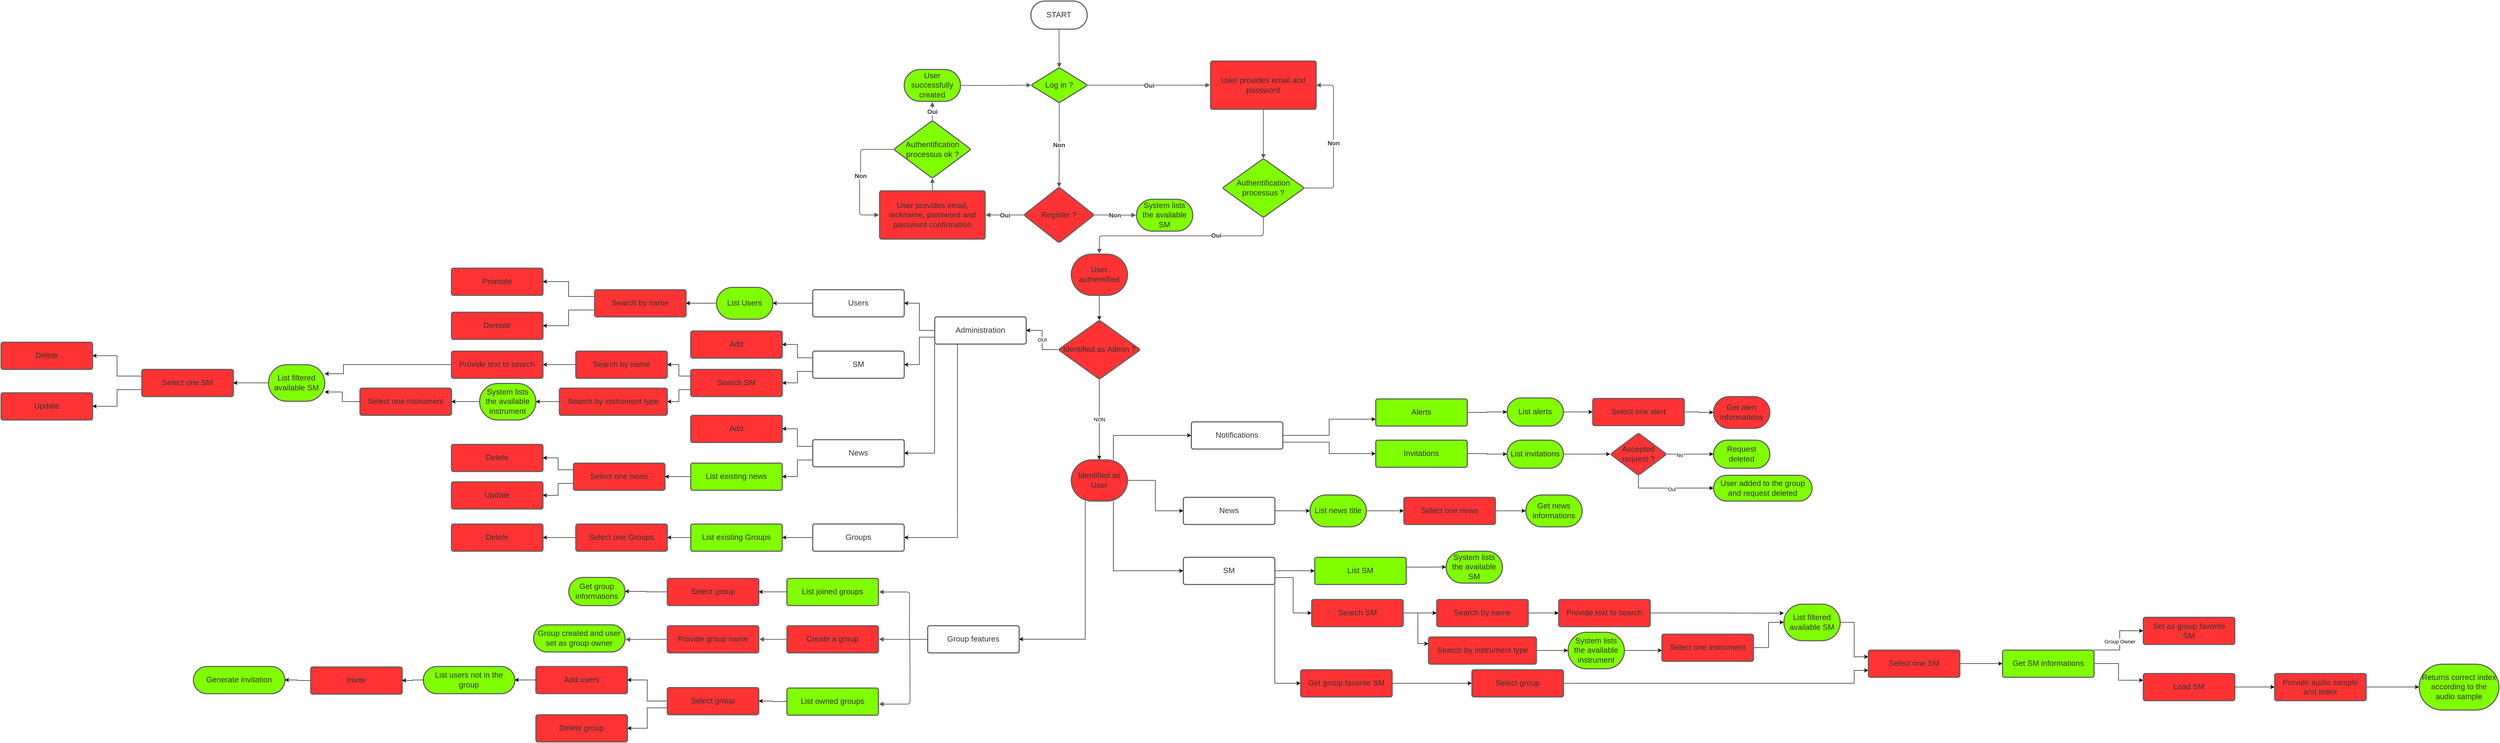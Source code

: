 <mxfile version="20.4.1" type="device"><diagram id="L3KcppMs-lOhK_hwBn5b" name="Page-1"><mxGraphModel dx="5806" dy="2284" grid="1" gridSize="10" guides="1" tooltips="1" connect="1" arrows="1" fold="1" page="1" pageScale="1" pageWidth="827" pageHeight="1169" math="0" shadow="0"><root><mxCell id="0"/><mxCell id="1" parent="0"/><UserObject label="START" lucidchartObjectId="djVTBm4FrZ4C" id="Vw4sJyOq3I_xVUJRRRFZ-107"><mxCell style="html=1;overflow=block;blockSpacing=1;whiteSpace=wrap;rounded=1;arcSize=50;fontSize=16.7;fontColor=#333333;align=center;spacing=3.8;strokeColor=#5e5e5e;strokeOpacity=100;strokeWidth=2.3;" parent="1" vertex="1"><mxGeometry x="555" y="60" width="120" height="60" as="geometry"/></mxCell></UserObject><UserObject label="Log in ?" lucidchartObjectId="tYxXUKnqT29W" id="Vw4sJyOq3I_xVUJRRRFZ-108"><mxCell style="html=1;overflow=block;blockSpacing=1;whiteSpace=wrap;rhombus;fontSize=16.7;fontColor=#333333;align=center;spacing=3.8;strokeColor=#5e5e5e;strokeOpacity=100;rounded=1;absoluteArcSize=1;arcSize=9;strokeWidth=2.3;fillColor=#80FF00;" parent="1" vertex="1"><mxGeometry x="555" y="202" width="121" height="75" as="geometry"/></mxCell></UserObject><UserObject label="" lucidchartObjectId="5YxXsrsKiSRe" id="Vw4sJyOq3I_xVUJRRRFZ-109"><mxCell style="html=1;jettySize=18;whiteSpace=wrap;fontSize=13;strokeColor=#5E5E5E;strokeWidth=1.5;rounded=1;arcSize=12;edgeStyle=orthogonalEdgeStyle;startArrow=none;endArrow=block;endFill=1;exitX=0.5;exitY=1.019;exitPerimeter=0;entryX=0.5;entryY=0.003;entryPerimeter=0;" parent="1" source="Vw4sJyOq3I_xVUJRRRFZ-107" target="Vw4sJyOq3I_xVUJRRRFZ-108" edge="1"><mxGeometry width="100" height="100" relative="1" as="geometry"><Array as="points"/></mxGeometry></mxCell></UserObject><UserObject label="" lucidchartObjectId="rZxXTJomict5" id="Vw4sJyOq3I_xVUJRRRFZ-110"><mxCell style="html=1;jettySize=18;whiteSpace=wrap;fontSize=13.3;fontColor=#333333;fontStyle=1;align=center;strokeColor=#5E5E5E;strokeWidth=1.5;rounded=1;arcSize=12;edgeStyle=orthogonalEdgeStyle;startArrow=none;endArrow=block;endFill=1;exitX=0.994;exitY=0.5;exitPerimeter=0;entryX=-0.005;entryY=0.5;entryPerimeter=0;" parent="1" source="Vw4sJyOq3I_xVUJRRRFZ-108" target="Vw4sJyOq3I_xVUJRRRFZ-129" edge="1"><mxGeometry width="100" height="100" relative="1" as="geometry"><Array as="points"/></mxGeometry></mxCell></UserObject><mxCell id="Vw4sJyOq3I_xVUJRRRFZ-111" value="Oui" style="text;html=1;resizable=0;labelBackgroundColor=default;align=center;verticalAlign=middle;fontStyle=1;fontColor=#333333;fontSize=13.3;" parent="Vw4sJyOq3I_xVUJRRRFZ-110" vertex="1"><mxGeometry relative="1" as="geometry"/></mxCell><UserObject label="" lucidchartObjectId="xZxXjK.WP6Qo" id="Vw4sJyOq3I_xVUJRRRFZ-112"><mxCell style="html=1;jettySize=18;whiteSpace=wrap;fontSize=13.3;fontColor=#333333;fontStyle=1;align=center;strokeColor=#5E5E5E;strokeWidth=1.5;rounded=1;arcSize=12;edgeStyle=orthogonalEdgeStyle;startArrow=none;endArrow=block;endFill=1;exitX=0.5;exitY=0.997;exitPerimeter=0;entryX=0.5;entryY=0.004;entryPerimeter=0;" parent="1" source="Vw4sJyOq3I_xVUJRRRFZ-108" target="Vw4sJyOq3I_xVUJRRRFZ-114" edge="1"><mxGeometry width="100" height="100" relative="1" as="geometry"><Array as="points"/></mxGeometry></mxCell></UserObject><mxCell id="Vw4sJyOq3I_xVUJRRRFZ-113" value="Non" style="text;html=1;resizable=0;labelBackgroundColor=default;align=center;verticalAlign=middle;fontStyle=1;fontColor=#333333;fontSize=13.3;" parent="Vw4sJyOq3I_xVUJRRRFZ-112" vertex="1"><mxGeometry relative="1" as="geometry"/></mxCell><UserObject label="Register ?" lucidchartObjectId="RZxXL2i39W_1" id="Vw4sJyOq3I_xVUJRRRFZ-114"><mxCell style="html=1;overflow=block;blockSpacing=1;whiteSpace=wrap;rhombus;fontSize=16.7;fontColor=#333333;align=center;spacing=3.8;strokeColor=#5e5e5e;strokeOpacity=100;rounded=1;absoluteArcSize=1;arcSize=9;strokeWidth=2.3;fillColor=#FF3333;" parent="1" vertex="1"><mxGeometry x="540" y="457" width="150" height="119" as="geometry"/></mxCell></UserObject><UserObject label="" lucidchartObjectId="d0xX3IJ0H0mm" id="Vw4sJyOq3I_xVUJRRRFZ-115"><mxCell style="html=1;jettySize=18;whiteSpace=wrap;fontSize=13.3;fontColor=#333333;fontStyle=1;align=center;strokeColor=#5E5E5E;strokeWidth=1.5;rounded=1;arcSize=12;edgeStyle=orthogonalEdgeStyle;startArrow=none;endArrow=block;endFill=1;exitX=0.007;exitY=0.5;exitPerimeter=0;entryX=1.005;entryY=0.5;entryPerimeter=0;" parent="1" source="Vw4sJyOq3I_xVUJRRRFZ-114" target="Vw4sJyOq3I_xVUJRRRFZ-117" edge="1"><mxGeometry width="100" height="100" relative="1" as="geometry"><Array as="points"/></mxGeometry></mxCell></UserObject><mxCell id="Vw4sJyOq3I_xVUJRRRFZ-116" value="Oui" style="text;html=1;resizable=0;labelBackgroundColor=default;align=center;verticalAlign=middle;fontStyle=1;fontColor=#333333;fontSize=13.3;" parent="Vw4sJyOq3I_xVUJRRRFZ-115" vertex="1"><mxGeometry relative="1" as="geometry"/></mxCell><UserObject label="User provides email, nickname, password and password confirmation" lucidchartObjectId="l0xXF1V7sa07" id="Vw4sJyOq3I_xVUJRRRFZ-117"><mxCell style="html=1;overflow=block;blockSpacing=1;whiteSpace=wrap;fontSize=16.7;fontColor=#333333;align=center;spacing=9;strokeColor=#5e5e5e;strokeOpacity=100;rounded=1;absoluteArcSize=1;arcSize=9;strokeWidth=2.3;fillColor=#FF3333;" parent="1" vertex="1"><mxGeometry x="232.5" y="465" width="225" height="103" as="geometry"/></mxCell></UserObject><UserObject label="Authentification &lt;br&gt;processus ok ?" lucidchartObjectId="b1xXkUVTDkUe" id="Vw4sJyOq3I_xVUJRRRFZ-118"><mxCell style="html=1;overflow=block;blockSpacing=1;whiteSpace=wrap;rhombus;fontSize=16.7;fontColor=#333333;align=center;spacing=3.8;strokeColor=#5e5e5e;strokeOpacity=100;rounded=1;absoluteArcSize=1;arcSize=9;strokeWidth=2.3;fillColor=#80FF00;" parent="1" vertex="1"><mxGeometry x="262.5" y="315" width="165" height="123" as="geometry"/></mxCell></UserObject><UserObject label="User successfully created" lucidchartObjectId="Z1xXwfemFaSh" id="Vw4sJyOq3I_xVUJRRRFZ-119"><mxCell style="html=1;overflow=block;blockSpacing=1;whiteSpace=wrap;rounded=1;arcSize=50;fontSize=16.7;fontColor=#333333;align=center;spacing=3.8;strokeColor=#5e5e5e;strokeOpacity=100;strokeWidth=2.3;fillColor=#80FF00;" parent="1" vertex="1"><mxGeometry x="285" y="206" width="120" height="68" as="geometry"/></mxCell></UserObject><UserObject label="" lucidchartObjectId="62xXRaHT6t5i" id="Vw4sJyOq3I_xVUJRRRFZ-120"><mxCell style="html=1;jettySize=18;whiteSpace=wrap;fontSize=13.3;fontColor=#333333;fontStyle=1;align=center;strokeColor=#5E5E5E;strokeWidth=1.5;rounded=1;arcSize=12;edgeStyle=orthogonalEdgeStyle;startArrow=none;endArrow=block;endFill=1;exitX=0.5;exitY=0.003;exitPerimeter=0;entryX=0.5;entryY=1.017;entryPerimeter=0;" parent="1" source="Vw4sJyOq3I_xVUJRRRFZ-118" target="Vw4sJyOq3I_xVUJRRRFZ-119" edge="1"><mxGeometry width="100" height="100" relative="1" as="geometry"><Array as="points"/></mxGeometry></mxCell></UserObject><mxCell id="Vw4sJyOq3I_xVUJRRRFZ-121" value="Oui" style="text;html=1;resizable=0;labelBackgroundColor=default;align=center;verticalAlign=middle;fontStyle=1;fontColor=#333333;fontSize=13.3;" parent="Vw4sJyOq3I_xVUJRRRFZ-120" vertex="1"><mxGeometry relative="1" as="geometry"/></mxCell><UserObject label="" lucidchartObjectId="~2xXoWAO4fbu" id="Vw4sJyOq3I_xVUJRRRFZ-122"><mxCell style="html=1;jettySize=18;whiteSpace=wrap;fontSize=13;strokeColor=#5E5E5E;strokeWidth=1.5;rounded=1;arcSize=12;edgeStyle=orthogonalEdgeStyle;startArrow=none;endArrow=block;endFill=1;exitX=1.009;exitY=0.5;exitPerimeter=0;entryX=0.006;entryY=0.5;entryPerimeter=0;" parent="1" source="Vw4sJyOq3I_xVUJRRRFZ-119" target="Vw4sJyOq3I_xVUJRRRFZ-108" edge="1"><mxGeometry width="100" height="100" relative="1" as="geometry"><Array as="points"/></mxGeometry></mxCell></UserObject><UserObject label="" lucidchartObjectId="j3xXq.jDElx4" id="Vw4sJyOq3I_xVUJRRRFZ-123"><mxCell style="html=1;jettySize=18;whiteSpace=wrap;fontSize=13;strokeColor=#5E5E5E;strokeWidth=1.5;rounded=1;arcSize=12;edgeStyle=orthogonalEdgeStyle;startArrow=none;endArrow=block;endFill=1;entryX=0.5;entryY=1;entryDx=0;entryDy=0;" parent="1" source="Vw4sJyOq3I_xVUJRRRFZ-117" target="Vw4sJyOq3I_xVUJRRRFZ-118" edge="1"><mxGeometry width="100" height="100" relative="1" as="geometry"><Array as="points"/><mxPoint x="370" y="460" as="sourcePoint"/></mxGeometry></mxCell></UserObject><UserObject label="" lucidchartObjectId="m3xXru26MEGR" id="Vw4sJyOq3I_xVUJRRRFZ-124"><mxCell style="html=1;jettySize=18;whiteSpace=wrap;fontSize=13.3;fontColor=#333333;fontStyle=1;align=center;strokeColor=#5E5E5E;strokeWidth=1.5;rounded=1;arcSize=12;edgeStyle=orthogonalEdgeStyle;startArrow=none;endArrow=block;endFill=1;exitX=0.005;exitY=0.5;exitPerimeter=0;entryX=-0.005;entryY=0.5;entryPerimeter=0;" parent="1" source="Vw4sJyOq3I_xVUJRRRFZ-118" target="Vw4sJyOq3I_xVUJRRRFZ-117" edge="1"><mxGeometry width="100" height="100" relative="1" as="geometry"><Array as="points"><mxPoint x="192" y="439"/><mxPoint x="190" y="439"/><mxPoint x="190" y="516"/></Array></mxGeometry></mxCell></UserObject><mxCell id="Vw4sJyOq3I_xVUJRRRFZ-125" value="Non" style="text;html=1;resizable=0;labelBackgroundColor=default;align=center;verticalAlign=middle;fontStyle=1;fontColor=#333333;fontSize=13.3;" parent="Vw4sJyOq3I_xVUJRRRFZ-124" vertex="1"><mxGeometry relative="1" as="geometry"/></mxCell><UserObject label="System lists the available SM" lucidchartObjectId="N3xXCiXPk8rS" id="Vw4sJyOq3I_xVUJRRRFZ-126"><mxCell style="html=1;overflow=block;blockSpacing=1;whiteSpace=wrap;rounded=1;arcSize=50;fontSize=16.7;fontColor=#333333;align=center;spacing=3.8;strokeColor=#5e5e5e;strokeOpacity=100;strokeWidth=2.3;fillColor=#80FF00;" parent="1" vertex="1"><mxGeometry x="780" y="483" width="120" height="68" as="geometry"/></mxCell></UserObject><UserObject label="" lucidchartObjectId="_3xXB64narfh" id="Vw4sJyOq3I_xVUJRRRFZ-127"><mxCell style="html=1;jettySize=18;whiteSpace=wrap;fontSize=13.3;fontColor=#333333;fontStyle=1;align=center;strokeColor=#5E5E5E;strokeWidth=1.5;rounded=1;arcSize=12;edgeStyle=orthogonalEdgeStyle;startArrow=none;endArrow=block;endFill=1;exitX=0.993;exitY=0.5;exitPerimeter=0;entryX=-0.009;entryY=0.5;entryPerimeter=0;" parent="1" source="Vw4sJyOq3I_xVUJRRRFZ-114" target="Vw4sJyOq3I_xVUJRRRFZ-126" edge="1"><mxGeometry width="100" height="100" relative="1" as="geometry"><Array as="points"/></mxGeometry></mxCell></UserObject><mxCell id="Vw4sJyOq3I_xVUJRRRFZ-128" value="Non" style="text;html=1;resizable=0;labelBackgroundColor=default;align=center;verticalAlign=middle;fontStyle=1;fontColor=#333333;fontSize=13.3;" parent="Vw4sJyOq3I_xVUJRRRFZ-127" vertex="1"><mxGeometry relative="1" as="geometry"/></mxCell><UserObject label="User provides email and password" lucidchartObjectId="KYyXBM0ExG_W" id="Vw4sJyOq3I_xVUJRRRFZ-129"><mxCell style="html=1;overflow=block;blockSpacing=1;whiteSpace=wrap;fontSize=16.7;fontColor=#333333;align=center;spacing=9;strokeColor=#5e5e5e;strokeOpacity=100;rounded=1;absoluteArcSize=1;arcSize=9;strokeWidth=2.3;fillColor=#FF3333;" parent="1" vertex="1"><mxGeometry x="938" y="188" width="225" height="103" as="geometry"/></mxCell></UserObject><UserObject label="Authentification &lt;br&gt;processus ?" lucidchartObjectId="0YyX2~gpzx7G" id="Vw4sJyOq3I_xVUJRRRFZ-130"><mxCell style="html=1;overflow=block;blockSpacing=1;whiteSpace=wrap;rhombus;fontSize=16.7;fontColor=#333333;align=center;spacing=3.8;strokeColor=#5e5e5e;strokeOpacity=100;rounded=1;absoluteArcSize=1;arcSize=9;strokeWidth=2.3;fillColor=#80FF00;" parent="1" vertex="1"><mxGeometry x="963" y="396" width="175" height="126" as="geometry"/></mxCell></UserObject><UserObject label="" lucidchartObjectId="6YyX.VIA28Jv" id="Vw4sJyOq3I_xVUJRRRFZ-131"><mxCell style="html=1;jettySize=18;whiteSpace=wrap;fontSize=13;strokeColor=#5E5E5E;strokeWidth=1.5;rounded=1;arcSize=12;edgeStyle=orthogonalEdgeStyle;startArrow=none;endArrow=block;endFill=1;exitX=0.5;exitY=1.011;exitPerimeter=0;entryX=0.5;entryY=0.003;entryPerimeter=0;" parent="1" source="Vw4sJyOq3I_xVUJRRRFZ-129" target="Vw4sJyOq3I_xVUJRRRFZ-130" edge="1"><mxGeometry width="100" height="100" relative="1" as="geometry"><Array as="points"/></mxGeometry></mxCell></UserObject><UserObject label="" lucidchartObjectId=".YyXKlqzq9Ep" id="Vw4sJyOq3I_xVUJRRRFZ-132"><mxCell style="html=1;jettySize=18;whiteSpace=wrap;fontSize=13.3;fontColor=#333333;fontStyle=1;align=center;strokeColor=#5E5E5E;strokeWidth=1.5;rounded=1;arcSize=12;edgeStyle=orthogonalEdgeStyle;startArrow=none;endArrow=block;endFill=1;exitX=0.5;exitY=0.997;exitPerimeter=0;entryX=0.5;entryY=-0.013;entryPerimeter=0;" parent="1" source="Vw4sJyOq3I_xVUJRRRFZ-130" target="Vw4sJyOq3I_xVUJRRRFZ-136" edge="1"><mxGeometry width="100" height="100" relative="1" as="geometry"><Array as="points"/></mxGeometry></mxCell></UserObject><mxCell id="Vw4sJyOq3I_xVUJRRRFZ-133" value="Oui" style="text;html=1;resizable=0;labelBackgroundColor=default;align=center;verticalAlign=middle;fontStyle=1;fontColor=#333333;fontSize=13.3;" parent="Vw4sJyOq3I_xVUJRRRFZ-132" vertex="1"><mxGeometry relative="1" as="geometry"><mxPoint x="73" y="-1" as="offset"/></mxGeometry></mxCell><UserObject label="" lucidchartObjectId="aZyXuX_.W2zt" id="Vw4sJyOq3I_xVUJRRRFZ-134"><mxCell style="html=1;jettySize=18;whiteSpace=wrap;fontSize=13.3;fontColor=#333333;fontStyle=1;align=center;strokeColor=#5E5E5E;strokeWidth=1.5;rounded=1;arcSize=12;edgeStyle=orthogonalEdgeStyle;startArrow=none;endArrow=block;endFill=1;exitX=0.995;exitY=0.5;exitPerimeter=0;entryX=1;entryY=0.5;entryDx=0;entryDy=0;" parent="1" source="Vw4sJyOq3I_xVUJRRRFZ-130" target="Vw4sJyOq3I_xVUJRRRFZ-129" edge="1"><mxGeometry width="100" height="100" relative="1" as="geometry"><Array as="points"><mxPoint x="1200" y="459"/><mxPoint x="1200" y="240"/></Array><mxPoint x="1180" y="240" as="targetPoint"/></mxGeometry></mxCell></UserObject><mxCell id="Vw4sJyOq3I_xVUJRRRFZ-135" value="Non" style="text;html=1;resizable=0;labelBackgroundColor=default;align=center;verticalAlign=middle;fontStyle=1;fontColor=#333333;fontSize=13.3;" parent="Vw4sJyOq3I_xVUJRRRFZ-134" vertex="1"><mxGeometry relative="1" as="geometry"/></mxCell><mxCell id="jsQQgV9MLQ0iKB44Ff6Y-2" style="edgeStyle=orthogonalEdgeStyle;rounded=0;orthogonalLoop=1;jettySize=auto;html=1;exitX=0.5;exitY=1;exitDx=0;exitDy=0;entryX=0.5;entryY=0;entryDx=0;entryDy=0;" edge="1" parent="1" source="Vw4sJyOq3I_xVUJRRRFZ-136" target="jsQQgV9MLQ0iKB44Ff6Y-1"><mxGeometry relative="1" as="geometry"/></mxCell><UserObject label="User authentified" lucidchartObjectId="LZyX~un_dzXt" id="Vw4sJyOq3I_xVUJRRRFZ-136"><mxCell style="html=1;overflow=block;blockSpacing=1;whiteSpace=wrap;rounded=1;arcSize=50;fontSize=16.7;fontColor=#333333;align=center;spacing=3.8;strokeColor=#5e5e5e;strokeOpacity=100;strokeWidth=2.3;fillColor=#FF3333;" parent="1" vertex="1"><mxGeometry x="641" y="600" width="120" height="88" as="geometry"/></mxCell></UserObject><mxCell id="6JO07Elq2i-miPZ-Pem3-4" style="edgeStyle=orthogonalEdgeStyle;rounded=0;orthogonalLoop=1;jettySize=auto;html=1;exitX=1;exitY=0.5;exitDx=0;exitDy=0;entryX=0;entryY=0.75;entryDx=0;entryDy=0;" parent="1" source="Vw4sJyOq3I_xVUJRRRFZ-178" target="_9-KJC9eNNspnWfX5izF-14" edge="1"><mxGeometry relative="1" as="geometry"><mxPoint x="1300" y="948" as="targetPoint"/></mxGeometry></mxCell><mxCell id="_9-KJC9eNNspnWfX5izF-13" style="edgeStyle=orthogonalEdgeStyle;rounded=0;orthogonalLoop=1;jettySize=auto;html=1;exitX=1;exitY=0.75;exitDx=0;exitDy=0;entryX=0;entryY=0.5;entryDx=0;entryDy=0;" parent="1" source="Vw4sJyOq3I_xVUJRRRFZ-178" target="_9-KJC9eNNspnWfX5izF-15" edge="1"><mxGeometry relative="1" as="geometry"><mxPoint x="1311" y="1050.0" as="targetPoint"/></mxGeometry></mxCell><UserObject label="Notifications" lucidchartObjectId="HBzXEejlSaDj" id="Vw4sJyOq3I_xVUJRRRFZ-178"><mxCell style="html=1;overflow=block;blockSpacing=1;whiteSpace=wrap;fontSize=16.7;fontColor=#333333;align=center;spacing=9;strokeColor=#5e5e5e;strokeOpacity=100;rounded=1;absoluteArcSize=1;arcSize=9;strokeWidth=2.3;" parent="1" vertex="1"><mxGeometry x="897" y="958" width="195" height="58" as="geometry"/></mxCell></UserObject><mxCell id="6JO07Elq2i-miPZ-Pem3-8" style="edgeStyle=orthogonalEdgeStyle;rounded=0;orthogonalLoop=1;jettySize=auto;html=1;exitX=1;exitY=0.5;exitDx=0;exitDy=0;entryX=0;entryY=0.5;entryDx=0;entryDy=0;" parent="1" source="6JO07Elq2i-miPZ-Pem3-6" target="6JO07Elq2i-miPZ-Pem3-9" edge="1"><mxGeometry relative="1" as="geometry"><mxPoint x="1160" y="1149" as="targetPoint"/></mxGeometry></mxCell><UserObject label="News" lucidchartObjectId="HBzXEejlSaDj" id="6JO07Elq2i-miPZ-Pem3-6"><mxCell style="html=1;overflow=block;blockSpacing=1;whiteSpace=wrap;fontSize=16.7;fontColor=#333333;align=center;spacing=9;strokeColor=#5e5e5e;strokeOpacity=100;rounded=1;absoluteArcSize=1;arcSize=9;strokeWidth=2.3;" parent="1" vertex="1"><mxGeometry x="880" y="1119" width="195" height="58" as="geometry"/></mxCell></UserObject><mxCell id="6JO07Elq2i-miPZ-Pem3-11" style="edgeStyle=orthogonalEdgeStyle;rounded=0;orthogonalLoop=1;jettySize=auto;html=1;exitX=1;exitY=0.5;exitDx=0;exitDy=0;entryX=0;entryY=0.5;entryDx=0;entryDy=0;" parent="1" source="6JO07Elq2i-miPZ-Pem3-9" target="6JO07Elq2i-miPZ-Pem3-10" edge="1"><mxGeometry relative="1" as="geometry"/></mxCell><UserObject label="List news title" lucidchartObjectId="N3xXCiXPk8rS" id="6JO07Elq2i-miPZ-Pem3-9"><mxCell style="html=1;overflow=block;blockSpacing=1;whiteSpace=wrap;rounded=1;arcSize=50;fontSize=16.7;fontColor=#333333;align=center;spacing=3.8;strokeColor=#5e5e5e;strokeOpacity=100;strokeWidth=2.3;fillColor=#80FF00;" parent="1" vertex="1"><mxGeometry x="1150" y="1114" width="120" height="68" as="geometry"/></mxCell></UserObject><mxCell id="6JO07Elq2i-miPZ-Pem3-13" style="edgeStyle=orthogonalEdgeStyle;rounded=0;orthogonalLoop=1;jettySize=auto;html=1;exitX=1;exitY=0.5;exitDx=0;exitDy=0;entryX=0;entryY=0.5;entryDx=0;entryDy=0;" parent="1" source="6JO07Elq2i-miPZ-Pem3-10" target="6JO07Elq2i-miPZ-Pem3-12" edge="1"><mxGeometry relative="1" as="geometry"/></mxCell><UserObject label="Select one news" lucidchartObjectId="HBzXEejlSaDj" id="6JO07Elq2i-miPZ-Pem3-10"><mxCell style="html=1;overflow=block;blockSpacing=1;whiteSpace=wrap;fontSize=16.7;fontColor=#333333;align=center;spacing=9;strokeColor=#5e5e5e;strokeOpacity=100;rounded=1;absoluteArcSize=1;arcSize=9;strokeWidth=2.3;fillColor=#FF3333;" parent="1" vertex="1"><mxGeometry x="1350" y="1119" width="195" height="58" as="geometry"/></mxCell></UserObject><UserObject label="Get news informations" lucidchartObjectId="N3xXCiXPk8rS" id="6JO07Elq2i-miPZ-Pem3-12"><mxCell style="html=1;overflow=block;blockSpacing=1;whiteSpace=wrap;rounded=1;arcSize=50;fontSize=16.7;fontColor=#333333;align=center;spacing=3.8;strokeColor=#5e5e5e;strokeOpacity=100;strokeWidth=2.3;fillColor=#80FF00;" parent="1" vertex="1"><mxGeometry x="1610" y="1114" width="120" height="68" as="geometry"/></mxCell></UserObject><mxCell id="6JO07Elq2i-miPZ-Pem3-17" style="edgeStyle=orthogonalEdgeStyle;rounded=0;orthogonalLoop=1;jettySize=auto;html=1;exitX=1;exitY=0.5;exitDx=0;exitDy=0;entryX=0;entryY=0.5;entryDx=0;entryDy=0;" parent="1" source="6JO07Elq2i-miPZ-Pem3-14" target="6JO07Elq2i-miPZ-Pem3-16" edge="1"><mxGeometry relative="1" as="geometry"/></mxCell><mxCell id="6JO07Elq2i-miPZ-Pem3-22" style="edgeStyle=orthogonalEdgeStyle;rounded=0;orthogonalLoop=1;jettySize=auto;html=1;exitX=1;exitY=0.75;exitDx=0;exitDy=0;entryX=0;entryY=0.5;entryDx=0;entryDy=0;" parent="1" source="6JO07Elq2i-miPZ-Pem3-14" target="6JO07Elq2i-miPZ-Pem3-21" edge="1"><mxGeometry relative="1" as="geometry"/></mxCell><mxCell id="6JO07Elq2i-miPZ-Pem3-43" style="edgeStyle=orthogonalEdgeStyle;rounded=0;orthogonalLoop=1;jettySize=auto;html=1;exitX=1;exitY=1;exitDx=0;exitDy=0;entryX=0;entryY=0.5;entryDx=0;entryDy=0;" parent="1" source="6JO07Elq2i-miPZ-Pem3-14" target="6JO07Elq2i-miPZ-Pem3-42" edge="1"><mxGeometry relative="1" as="geometry"/></mxCell><UserObject label="SM" lucidchartObjectId="HBzXEejlSaDj" id="6JO07Elq2i-miPZ-Pem3-14"><mxCell style="html=1;overflow=block;blockSpacing=1;whiteSpace=wrap;fontSize=16.7;fontColor=#333333;align=center;spacing=9;strokeColor=#5e5e5e;strokeOpacity=100;rounded=1;absoluteArcSize=1;arcSize=9;strokeWidth=2.3;" parent="1" vertex="1"><mxGeometry x="880" y="1247" width="195" height="58" as="geometry"/></mxCell></UserObject><mxCell id="6JO07Elq2i-miPZ-Pem3-19" style="rounded=0;orthogonalLoop=1;jettySize=auto;html=1;exitX=1;exitY=0.365;exitDx=0;exitDy=0;entryX=0;entryY=0.5;entryDx=0;entryDy=0;exitPerimeter=0;" parent="1" source="6JO07Elq2i-miPZ-Pem3-16" target="6JO07Elq2i-miPZ-Pem3-18" edge="1"><mxGeometry relative="1" as="geometry"/></mxCell><UserObject label="List SM" lucidchartObjectId="HBzXEejlSaDj" id="6JO07Elq2i-miPZ-Pem3-16"><mxCell style="html=1;overflow=block;blockSpacing=1;whiteSpace=wrap;fontSize=16.7;fontColor=#333333;align=center;spacing=9;strokeColor=#5e5e5e;strokeOpacity=100;rounded=1;absoluteArcSize=1;arcSize=9;strokeWidth=2.3;fillColor=#80FF00;" parent="1" vertex="1"><mxGeometry x="1160" y="1247" width="195" height="58" as="geometry"/></mxCell></UserObject><UserObject label="System lists the available SM" lucidchartObjectId="N3xXCiXPk8rS" id="6JO07Elq2i-miPZ-Pem3-18"><mxCell style="html=1;overflow=block;blockSpacing=1;whiteSpace=wrap;rounded=1;arcSize=50;fontSize=16.7;fontColor=#333333;align=center;spacing=3.8;strokeColor=#5e5e5e;strokeOpacity=100;strokeWidth=2.3;fillColor=#80FF00;" parent="1" vertex="1"><mxGeometry x="1440" y="1234" width="120" height="68" as="geometry"/></mxCell></UserObject><mxCell id="6JO07Elq2i-miPZ-Pem3-28" style="edgeStyle=orthogonalEdgeStyle;rounded=0;orthogonalLoop=1;jettySize=auto;html=1;exitX=1;exitY=0.5;exitDx=0;exitDy=0;entryX=0;entryY=0.5;entryDx=0;entryDy=0;" parent="1" source="6JO07Elq2i-miPZ-Pem3-21" target="6JO07Elq2i-miPZ-Pem3-26" edge="1"><mxGeometry relative="1" as="geometry"/></mxCell><UserObject label="Search SM" lucidchartObjectId="HBzXEejlSaDj" id="6JO07Elq2i-miPZ-Pem3-21"><mxCell style="html=1;overflow=block;blockSpacing=1;whiteSpace=wrap;fontSize=16.7;fontColor=#333333;align=center;spacing=9;strokeColor=#5e5e5e;strokeOpacity=100;rounded=1;absoluteArcSize=1;arcSize=9;strokeWidth=2.3;fillColor=#FF3333;" parent="1" vertex="1"><mxGeometry x="1153.5" y="1337" width="195" height="58" as="geometry"/></mxCell></UserObject><mxCell id="6JO07Elq2i-miPZ-Pem3-38" style="edgeStyle=orthogonalEdgeStyle;rounded=0;orthogonalLoop=1;jettySize=auto;html=1;exitX=1;exitY=0.5;exitDx=0;exitDy=0;entryX=0;entryY=0.5;entryDx=0;entryDy=0;" parent="1" source="6JO07Elq2i-miPZ-Pem3-26" target="6JO07Elq2i-miPZ-Pem3-37" edge="1"><mxGeometry relative="1" as="geometry"/></mxCell><UserObject label="Search by name" lucidchartObjectId="HBzXEejlSaDj" id="6JO07Elq2i-miPZ-Pem3-26"><mxCell style="html=1;overflow=block;blockSpacing=1;whiteSpace=wrap;fontSize=16.7;fontColor=#333333;align=center;spacing=9;strokeColor=#5e5e5e;strokeOpacity=100;rounded=1;absoluteArcSize=1;arcSize=9;strokeWidth=2.3;fillColor=#FF3333;" parent="1" vertex="1"><mxGeometry x="1420" y="1337" width="195" height="58" as="geometry"/></mxCell></UserObject><mxCell id="6JO07Elq2i-miPZ-Pem3-29" style="edgeStyle=orthogonalEdgeStyle;rounded=0;orthogonalLoop=1;jettySize=auto;html=1;exitX=0;exitY=0.25;exitDx=0;exitDy=0;entryX=0;entryY=0.25;entryDx=0;entryDy=0;" parent="1" target="6JO07Elq2i-miPZ-Pem3-27" edge="1"><mxGeometry relative="1" as="geometry"><mxPoint x="1380" y="1367" as="sourcePoint"/><Array as="points"><mxPoint x="1380" y="1432"/></Array></mxGeometry></mxCell><mxCell id="6JO07Elq2i-miPZ-Pem3-34" style="rounded=0;orthogonalLoop=1;jettySize=auto;html=1;exitX=1;exitY=0.5;exitDx=0;exitDy=0;entryX=0;entryY=0.5;entryDx=0;entryDy=0;" parent="1" source="6JO07Elq2i-miPZ-Pem3-27" target="6JO07Elq2i-miPZ-Pem3-33" edge="1"><mxGeometry relative="1" as="geometry"/></mxCell><UserObject label="Search by instrument type" lucidchartObjectId="HBzXEejlSaDj" id="6JO07Elq2i-miPZ-Pem3-27"><mxCell style="html=1;overflow=block;blockSpacing=1;whiteSpace=wrap;fontSize=16.7;fontColor=#333333;align=center;spacing=9;strokeColor=#5e5e5e;strokeOpacity=100;rounded=1;absoluteArcSize=1;arcSize=9;strokeWidth=2.3;fillColor=#FF3333;" parent="1" vertex="1"><mxGeometry x="1402.5" y="1417" width="230" height="58" as="geometry"/></mxCell></UserObject><mxCell id="6JO07Elq2i-miPZ-Pem3-35" style="rounded=0;orthogonalLoop=1;jettySize=auto;html=1;exitX=1;exitY=0.5;exitDx=0;exitDy=0;entryX=0.001;entryY=0.603;entryDx=0;entryDy=0;entryPerimeter=0;" parent="1" source="6JO07Elq2i-miPZ-Pem3-33" target="6JO07Elq2i-miPZ-Pem3-36" edge="1"><mxGeometry relative="1" as="geometry"><mxPoint x="1900" y="1447" as="targetPoint"/></mxGeometry></mxCell><UserObject label="System lists the available instrument" lucidchartObjectId="N3xXCiXPk8rS" id="6JO07Elq2i-miPZ-Pem3-33"><mxCell style="html=1;overflow=block;blockSpacing=1;whiteSpace=wrap;rounded=1;arcSize=50;fontSize=16.7;fontColor=#333333;align=center;spacing=3.8;strokeColor=#5e5e5e;strokeOpacity=100;strokeWidth=2.3;fillColor=#80FF00;" parent="1" vertex="1"><mxGeometry x="1700" y="1407" width="120" height="78" as="geometry"/></mxCell></UserObject><mxCell id="6JO07Elq2i-miPZ-Pem3-41" style="edgeStyle=orthogonalEdgeStyle;rounded=0;orthogonalLoop=1;jettySize=auto;html=1;exitX=1;exitY=0.5;exitDx=0;exitDy=0;entryX=0;entryY=0.5;entryDx=0;entryDy=0;" parent="1" source="6JO07Elq2i-miPZ-Pem3-36" target="6JO07Elq2i-miPZ-Pem3-39" edge="1"><mxGeometry relative="1" as="geometry"/></mxCell><UserObject label="Select one instrument" lucidchartObjectId="HBzXEejlSaDj" id="6JO07Elq2i-miPZ-Pem3-36"><mxCell style="html=1;overflow=block;blockSpacing=1;whiteSpace=wrap;fontSize=16.7;fontColor=#333333;align=center;spacing=9;strokeColor=#5e5e5e;strokeOpacity=100;rounded=1;absoluteArcSize=1;arcSize=9;strokeWidth=2.3;fillColor=#FF3333;" parent="1" vertex="1"><mxGeometry x="1900" y="1411" width="195" height="58" as="geometry"/></mxCell></UserObject><mxCell id="6JO07Elq2i-miPZ-Pem3-40" style="edgeStyle=orthogonalEdgeStyle;rounded=0;orthogonalLoop=1;jettySize=auto;html=1;exitX=1;exitY=0.5;exitDx=0;exitDy=0;entryX=0;entryY=0.25;entryDx=0;entryDy=0;" parent="1" source="6JO07Elq2i-miPZ-Pem3-37" target="6JO07Elq2i-miPZ-Pem3-39" edge="1"><mxGeometry relative="1" as="geometry"/></mxCell><UserObject label="Provide text to search" lucidchartObjectId="HBzXEejlSaDj" id="6JO07Elq2i-miPZ-Pem3-37"><mxCell style="html=1;overflow=block;blockSpacing=1;whiteSpace=wrap;fontSize=16.7;fontColor=#333333;align=center;spacing=9;strokeColor=#5e5e5e;strokeOpacity=100;rounded=1;absoluteArcSize=1;arcSize=9;strokeWidth=2.3;fillColor=#FF3333;" parent="1" vertex="1"><mxGeometry x="1680" y="1337" width="195" height="58" as="geometry"/></mxCell></UserObject><mxCell id="6JO07Elq2i-miPZ-Pem3-47" style="edgeStyle=orthogonalEdgeStyle;rounded=0;orthogonalLoop=1;jettySize=auto;html=1;exitX=1;exitY=0.5;exitDx=0;exitDy=0;entryX=0;entryY=0.25;entryDx=0;entryDy=0;" parent="1" source="6JO07Elq2i-miPZ-Pem3-39" target="uvqSHklthlIEar8xplAS-38" edge="1"><mxGeometry relative="1" as="geometry"/></mxCell><UserObject label="List filtered available SM" lucidchartObjectId="N3xXCiXPk8rS" id="6JO07Elq2i-miPZ-Pem3-39"><mxCell style="html=1;overflow=block;blockSpacing=1;whiteSpace=wrap;rounded=1;arcSize=50;fontSize=16.7;fontColor=#333333;align=center;spacing=3.8;strokeColor=#5e5e5e;strokeOpacity=100;strokeWidth=2.3;fillColor=#80FF00;" parent="1" vertex="1"><mxGeometry x="2160" y="1347" width="120" height="78" as="geometry"/></mxCell></UserObject><mxCell id="6JO07Elq2i-miPZ-Pem3-45" style="edgeStyle=orthogonalEdgeStyle;rounded=0;orthogonalLoop=1;jettySize=auto;html=1;exitX=1;exitY=0.5;exitDx=0;exitDy=0;entryX=0;entryY=0.5;entryDx=0;entryDy=0;" parent="1" source="6JO07Elq2i-miPZ-Pem3-42" target="6JO07Elq2i-miPZ-Pem3-44" edge="1"><mxGeometry relative="1" as="geometry"/></mxCell><UserObject label="Get group favorite SM" lucidchartObjectId="HBzXEejlSaDj" id="6JO07Elq2i-miPZ-Pem3-42"><mxCell style="html=1;overflow=block;blockSpacing=1;whiteSpace=wrap;fontSize=16.7;fontColor=#333333;align=center;spacing=9;strokeColor=#5e5e5e;strokeOpacity=100;rounded=1;absoluteArcSize=1;arcSize=9;strokeWidth=2.3;fillColor=#FF3333;" parent="1" vertex="1"><mxGeometry x="1130" y="1487" width="195" height="58" as="geometry"/></mxCell></UserObject><mxCell id="6JO07Elq2i-miPZ-Pem3-48" style="edgeStyle=orthogonalEdgeStyle;rounded=0;orthogonalLoop=1;jettySize=auto;html=1;exitX=1;exitY=0.5;exitDx=0;exitDy=0;entryX=0;entryY=0.75;entryDx=0;entryDy=0;" parent="1" source="6JO07Elq2i-miPZ-Pem3-44" target="uvqSHklthlIEar8xplAS-38" edge="1"><mxGeometry relative="1" as="geometry"><Array as="points"><mxPoint x="2310" y="1516"/><mxPoint x="2310" y="1488"/></Array></mxGeometry></mxCell><UserObject label="Select group" lucidchartObjectId="HBzXEejlSaDj" id="6JO07Elq2i-miPZ-Pem3-44"><mxCell style="html=1;overflow=block;blockSpacing=1;whiteSpace=wrap;fontSize=16.7;fontColor=#333333;align=center;spacing=9;strokeColor=#5e5e5e;strokeOpacity=100;rounded=1;absoluteArcSize=1;arcSize=9;strokeWidth=2.3;fillColor=#FF3333;" parent="1" vertex="1"><mxGeometry x="1495" y="1487" width="195" height="58" as="geometry"/></mxCell></UserObject><mxCell id="6JO07Elq2i-miPZ-Pem3-50" value="Group Owner" style="edgeStyle=orthogonalEdgeStyle;rounded=0;orthogonalLoop=1;jettySize=auto;html=1;exitX=1;exitY=0;exitDx=0;exitDy=0;entryX=0;entryY=0.5;entryDx=0;entryDy=0;" parent="1" source="6JO07Elq2i-miPZ-Pem3-46" target="6JO07Elq2i-miPZ-Pem3-49" edge="1"><mxGeometry relative="1" as="geometry"><Array as="points"><mxPoint x="2876" y="1445"/><mxPoint x="2876" y="1404"/></Array></mxGeometry></mxCell><mxCell id="6JO07Elq2i-miPZ-Pem3-53" style="edgeStyle=orthogonalEdgeStyle;rounded=0;orthogonalLoop=1;jettySize=auto;html=1;exitX=1;exitY=0.5;exitDx=0;exitDy=0;entryX=0;entryY=0.25;entryDx=0;entryDy=0;" parent="1" source="6JO07Elq2i-miPZ-Pem3-46" target="6JO07Elq2i-miPZ-Pem3-52" edge="1"><mxGeometry relative="1" as="geometry"/></mxCell><UserObject label="Get SM informations" lucidchartObjectId="HBzXEejlSaDj" id="6JO07Elq2i-miPZ-Pem3-46"><mxCell style="html=1;overflow=block;blockSpacing=1;whiteSpace=wrap;fontSize=16.7;fontColor=#333333;align=center;spacing=9;strokeColor=#5e5e5e;strokeOpacity=100;rounded=1;absoluteArcSize=1;arcSize=9;strokeWidth=2.3;fillColor=#80FF00;" parent="1" vertex="1"><mxGeometry x="2626" y="1445" width="195" height="58" as="geometry"/></mxCell></UserObject><UserObject label="Set as group favorite SM" lucidchartObjectId="HBzXEejlSaDj" id="6JO07Elq2i-miPZ-Pem3-49"><mxCell style="html=1;overflow=block;blockSpacing=1;whiteSpace=wrap;fontSize=16.7;fontColor=#333333;align=center;spacing=9;strokeColor=#5e5e5e;strokeOpacity=100;rounded=1;absoluteArcSize=1;arcSize=9;strokeWidth=2.3;fillColor=#FF3333;" parent="1" vertex="1"><mxGeometry x="2926" y="1375" width="195" height="58" as="geometry"/></mxCell></UserObject><mxCell id="_9-KJC9eNNspnWfX5izF-2" style="edgeStyle=orthogonalEdgeStyle;rounded=0;orthogonalLoop=1;jettySize=auto;html=1;exitX=1;exitY=0.5;exitDx=0;exitDy=0;entryX=0;entryY=0.5;entryDx=0;entryDy=0;" parent="1" source="6JO07Elq2i-miPZ-Pem3-52" target="_9-KJC9eNNspnWfX5izF-1" edge="1"><mxGeometry relative="1" as="geometry"/></mxCell><UserObject label="Load SM" lucidchartObjectId="HBzXEejlSaDj" id="6JO07Elq2i-miPZ-Pem3-52"><mxCell style="html=1;overflow=block;blockSpacing=1;whiteSpace=wrap;fontSize=16.7;fontColor=#333333;align=center;spacing=9;strokeColor=#5e5e5e;strokeOpacity=100;rounded=1;absoluteArcSize=1;arcSize=9;strokeWidth=2.3;fillColor=#FF3333;" parent="1" vertex="1"><mxGeometry x="2926" y="1495" width="195" height="58" as="geometry"/></mxCell></UserObject><mxCell id="6JO07Elq2i-miPZ-Pem3-63" style="edgeStyle=orthogonalEdgeStyle;rounded=0;orthogonalLoop=1;jettySize=auto;html=1;exitX=0;exitY=0.5;exitDx=0;exitDy=0;entryX=1;entryY=0.5;entryDx=0;entryDy=0;strokeColor=#000000;" parent="1" source="6JO07Elq2i-miPZ-Pem3-54" target="6JO07Elq2i-miPZ-Pem3-60" edge="1"><mxGeometry relative="1" as="geometry"/></mxCell><mxCell id="6JO07Elq2i-miPZ-Pem3-64" style="edgeStyle=orthogonalEdgeStyle;rounded=0;orthogonalLoop=1;jettySize=auto;html=1;exitX=0;exitY=0.75;exitDx=0;exitDy=0;entryX=1;entryY=0.5;entryDx=0;entryDy=0;strokeColor=#000000;" parent="1" source="6JO07Elq2i-miPZ-Pem3-54" target="6JO07Elq2i-miPZ-Pem3-61" edge="1"><mxGeometry relative="1" as="geometry"/></mxCell><mxCell id="6JO07Elq2i-miPZ-Pem3-65" style="edgeStyle=orthogonalEdgeStyle;rounded=0;orthogonalLoop=1;jettySize=auto;html=1;exitX=0;exitY=1;exitDx=0;exitDy=0;entryX=1;entryY=0.5;entryDx=0;entryDy=0;strokeColor=#000000;" parent="1" source="6JO07Elq2i-miPZ-Pem3-54" target="6JO07Elq2i-miPZ-Pem3-62" edge="1"><mxGeometry relative="1" as="geometry"/></mxCell><mxCell id="_9-KJC9eNNspnWfX5izF-40" style="edgeStyle=orthogonalEdgeStyle;rounded=0;orthogonalLoop=1;jettySize=auto;html=1;exitX=0.25;exitY=1;exitDx=0;exitDy=0;entryX=1;entryY=0.5;entryDx=0;entryDy=0;" parent="1" source="6JO07Elq2i-miPZ-Pem3-54" target="_9-KJC9eNNspnWfX5izF-37" edge="1"><mxGeometry relative="1" as="geometry"/></mxCell><UserObject label="Administration" lucidchartObjectId="HBzXEejlSaDj" id="6JO07Elq2i-miPZ-Pem3-54"><mxCell style="html=1;overflow=block;blockSpacing=1;whiteSpace=wrap;fontSize=16.7;fontColor=#333333;align=center;spacing=9;strokeColor=#5e5e5e;strokeOpacity=100;rounded=1;absoluteArcSize=1;arcSize=9;strokeWidth=2.3;" parent="1" vertex="1"><mxGeometry x="350" y="734" width="195" height="58" as="geometry"/></mxCell></UserObject><mxCell id="uvqSHklthlIEar8xplAS-15" style="edgeStyle=none;rounded=0;orthogonalLoop=1;jettySize=auto;html=1;exitX=0;exitY=0.5;exitDx=0;exitDy=0;entryX=1;entryY=0.5;entryDx=0;entryDy=0;fontSize=17;" parent="1" source="6JO07Elq2i-miPZ-Pem3-60" target="uvqSHklthlIEar8xplAS-14" edge="1"><mxGeometry relative="1" as="geometry"/></mxCell><UserObject label="Users" lucidchartObjectId="HBzXEejlSaDj" id="6JO07Elq2i-miPZ-Pem3-60"><mxCell style="html=1;overflow=block;blockSpacing=1;whiteSpace=wrap;fontSize=16.7;fontColor=#333333;align=center;spacing=9;strokeColor=#5e5e5e;strokeOpacity=100;rounded=1;absoluteArcSize=1;arcSize=9;strokeWidth=2.3;fillColor=#FFFFFF;" parent="1" vertex="1"><mxGeometry x="90" y="676" width="195" height="58" as="geometry"/></mxCell></UserObject><mxCell id="6JO07Elq2i-miPZ-Pem3-73" style="edgeStyle=orthogonalEdgeStyle;rounded=0;orthogonalLoop=1;jettySize=auto;html=1;exitX=0;exitY=0.25;exitDx=0;exitDy=0;entryX=1;entryY=0.5;entryDx=0;entryDy=0;strokeColor=#000000;" parent="1" source="6JO07Elq2i-miPZ-Pem3-61" target="6JO07Elq2i-miPZ-Pem3-68" edge="1"><mxGeometry relative="1" as="geometry"/></mxCell><mxCell id="uvqSHklthlIEar8xplAS-28" style="edgeStyle=orthogonalEdgeStyle;rounded=0;orthogonalLoop=1;jettySize=auto;html=1;exitX=0;exitY=0.75;exitDx=0;exitDy=0;entryX=1;entryY=0.5;entryDx=0;entryDy=0;fontSize=17;" parent="1" source="6JO07Elq2i-miPZ-Pem3-61" target="uvqSHklthlIEar8xplAS-20" edge="1"><mxGeometry relative="1" as="geometry"/></mxCell><UserObject label="SM" lucidchartObjectId="HBzXEejlSaDj" id="6JO07Elq2i-miPZ-Pem3-61"><mxCell style="html=1;overflow=block;blockSpacing=1;whiteSpace=wrap;fontSize=16.7;fontColor=#333333;align=center;spacing=9;strokeColor=#5e5e5e;strokeOpacity=100;rounded=1;absoluteArcSize=1;arcSize=9;strokeWidth=2.3;" parent="1" vertex="1"><mxGeometry x="90" y="807" width="195" height="58" as="geometry"/></mxCell></UserObject><mxCell id="6JO07Elq2i-miPZ-Pem3-79" style="edgeStyle=orthogonalEdgeStyle;rounded=0;orthogonalLoop=1;jettySize=auto;html=1;exitX=0;exitY=0.25;exitDx=0;exitDy=0;entryX=1;entryY=0.5;entryDx=0;entryDy=0;strokeColor=#000000;" parent="1" source="6JO07Elq2i-miPZ-Pem3-62" target="6JO07Elq2i-miPZ-Pem3-76" edge="1"><mxGeometry relative="1" as="geometry"/></mxCell><mxCell id="uvqSHklthlIEar8xplAS-45" style="edgeStyle=orthogonalEdgeStyle;rounded=0;orthogonalLoop=1;jettySize=auto;html=1;exitX=0;exitY=0.75;exitDx=0;exitDy=0;entryX=1;entryY=0.5;entryDx=0;entryDy=0;fontSize=17;" parent="1" source="6JO07Elq2i-miPZ-Pem3-62" target="uvqSHklthlIEar8xplAS-44" edge="1"><mxGeometry relative="1" as="geometry"/></mxCell><UserObject label="News" lucidchartObjectId="HBzXEejlSaDj" id="6JO07Elq2i-miPZ-Pem3-62"><mxCell style="html=1;overflow=block;blockSpacing=1;whiteSpace=wrap;fontSize=16.7;fontColor=#333333;align=center;spacing=9;strokeColor=#5e5e5e;strokeOpacity=100;rounded=1;absoluteArcSize=1;arcSize=9;strokeWidth=2.3;" parent="1" vertex="1"><mxGeometry x="90" y="996" width="195" height="58" as="geometry"/></mxCell></UserObject><UserObject label="Promote" lucidchartObjectId="HBzXEejlSaDj" id="6JO07Elq2i-miPZ-Pem3-66"><mxCell style="html=1;overflow=block;blockSpacing=1;whiteSpace=wrap;fontSize=16.7;fontColor=#333333;align=center;spacing=9;strokeColor=#5e5e5e;strokeOpacity=100;rounded=1;absoluteArcSize=1;arcSize=9;strokeWidth=2.3;fillColor=#FF3333;" parent="1" vertex="1"><mxGeometry x="-680" y="630" width="195" height="58" as="geometry"/></mxCell></UserObject><UserObject label="Demote" lucidchartObjectId="HBzXEejlSaDj" id="6JO07Elq2i-miPZ-Pem3-67"><mxCell style="html=1;overflow=block;blockSpacing=1;whiteSpace=wrap;fontSize=16.7;fontColor=#333333;align=center;spacing=9;strokeColor=#5e5e5e;strokeOpacity=100;rounded=1;absoluteArcSize=1;arcSize=9;strokeWidth=2.3;fillColor=#FF3333;" parent="1" vertex="1"><mxGeometry x="-680" y="724" width="195" height="58" as="geometry"/></mxCell></UserObject><UserObject label="Add" lucidchartObjectId="HBzXEejlSaDj" id="6JO07Elq2i-miPZ-Pem3-68"><mxCell style="html=1;overflow=block;blockSpacing=1;whiteSpace=wrap;fontSize=16.7;fontColor=#333333;align=center;spacing=9;strokeColor=#5e5e5e;strokeOpacity=100;rounded=1;absoluteArcSize=1;arcSize=9;strokeWidth=2.3;fillColor=#FF3333;" parent="1" vertex="1"><mxGeometry x="-170" y="764" width="195" height="58" as="geometry"/></mxCell></UserObject><UserObject label="Delete" lucidchartObjectId="HBzXEejlSaDj" id="6JO07Elq2i-miPZ-Pem3-69"><mxCell style="html=1;overflow=block;blockSpacing=1;whiteSpace=wrap;fontSize=16.7;fontColor=#333333;align=center;spacing=9;strokeColor=#5e5e5e;strokeOpacity=100;rounded=1;absoluteArcSize=1;arcSize=9;strokeWidth=2.3;fillColor=#FF3333;" parent="1" vertex="1"><mxGeometry x="-1640" y="788" width="195" height="58" as="geometry"/></mxCell></UserObject><UserObject label="Update" lucidchartObjectId="HBzXEejlSaDj" id="6JO07Elq2i-miPZ-Pem3-70"><mxCell style="html=1;overflow=block;blockSpacing=1;whiteSpace=wrap;fontSize=16.7;fontColor=#333333;align=center;spacing=9;strokeColor=#5e5e5e;strokeOpacity=100;rounded=1;absoluteArcSize=1;arcSize=9;strokeWidth=2.3;fillColor=#FF3333;" parent="1" vertex="1"><mxGeometry x="-1640" y="896" width="195" height="58" as="geometry"/></mxCell></UserObject><UserObject label="Add" lucidchartObjectId="HBzXEejlSaDj" id="6JO07Elq2i-miPZ-Pem3-76"><mxCell style="html=1;overflow=block;blockSpacing=1;whiteSpace=wrap;fontSize=16.7;fontColor=#333333;align=center;spacing=9;strokeColor=#5e5e5e;strokeOpacity=100;rounded=1;absoluteArcSize=1;arcSize=9;strokeWidth=2.3;fillColor=#FF3333;" parent="1" vertex="1"><mxGeometry x="-170" y="944" width="195" height="58" as="geometry"/></mxCell></UserObject><UserObject label="Delete" lucidchartObjectId="HBzXEejlSaDj" id="6JO07Elq2i-miPZ-Pem3-77"><mxCell style="html=1;overflow=block;blockSpacing=1;whiteSpace=wrap;fontSize=16.7;fontColor=#333333;align=center;spacing=9;strokeColor=#5e5e5e;strokeOpacity=100;rounded=1;absoluteArcSize=1;arcSize=9;strokeWidth=2.3;fillColor=#FF3333;" parent="1" vertex="1"><mxGeometry x="-680" y="1006" width="195" height="58" as="geometry"/></mxCell></UserObject><UserObject label="Update" lucidchartObjectId="HBzXEejlSaDj" id="6JO07Elq2i-miPZ-Pem3-78"><mxCell style="html=1;overflow=block;blockSpacing=1;whiteSpace=wrap;fontSize=16.7;fontColor=#333333;align=center;spacing=9;strokeColor=#5e5e5e;strokeOpacity=100;rounded=1;absoluteArcSize=1;arcSize=9;strokeWidth=2.3;fillColor=#FF3333;" parent="1" vertex="1"><mxGeometry x="-680" y="1086" width="195" height="58" as="geometry"/></mxCell></UserObject><mxCell id="_9-KJC9eNNspnWfX5izF-4" style="edgeStyle=orthogonalEdgeStyle;rounded=0;orthogonalLoop=1;jettySize=auto;html=1;exitX=1;exitY=0.5;exitDx=0;exitDy=0;entryX=0;entryY=0.5;entryDx=0;entryDy=0;" parent="1" source="_9-KJC9eNNspnWfX5izF-1" target="_9-KJC9eNNspnWfX5izF-3" edge="1"><mxGeometry relative="1" as="geometry"/></mxCell><UserObject label="Provide audio sample and index" lucidchartObjectId="HBzXEejlSaDj" id="_9-KJC9eNNspnWfX5izF-1"><mxCell style="html=1;overflow=block;blockSpacing=1;whiteSpace=wrap;fontSize=16.7;fontColor=#333333;align=center;spacing=9;strokeColor=#5e5e5e;strokeOpacity=100;rounded=1;absoluteArcSize=1;arcSize=9;strokeWidth=2.3;fillColor=#FF3333;" parent="1" vertex="1"><mxGeometry x="3206" y="1495" width="195" height="58" as="geometry"/></mxCell></UserObject><UserObject label="Returns correct index according to the audio sample" lucidchartObjectId="N3xXCiXPk8rS" id="_9-KJC9eNNspnWfX5izF-3"><mxCell style="html=1;overflow=block;blockSpacing=1;whiteSpace=wrap;rounded=1;arcSize=50;fontSize=16.7;fontColor=#333333;align=center;spacing=3.8;strokeColor=#5e5e5e;strokeOpacity=100;strokeWidth=2.3;fillColor=#80FF00;" parent="1" vertex="1"><mxGeometry x="3514" y="1475" width="170" height="98" as="geometry"/></mxCell></UserObject><mxCell id="_9-KJC9eNNspnWfX5izF-23" style="edgeStyle=orthogonalEdgeStyle;rounded=0;orthogonalLoop=1;jettySize=auto;html=1;exitX=0.5;exitY=1;exitDx=0;exitDy=0;entryX=0;entryY=0.5;entryDx=0;entryDy=0;" parent="1" source="_9-KJC9eNNspnWfX5izF-5" target="_9-KJC9eNNspnWfX5izF-10" edge="1"><mxGeometry relative="1" as="geometry"><Array as="points"><mxPoint x="1850" y="1100"/></Array></mxGeometry></mxCell><mxCell id="_9-KJC9eNNspnWfX5izF-25" value="Oui" style="edgeLabel;html=1;align=center;verticalAlign=middle;resizable=0;points=[];" parent="_9-KJC9eNNspnWfX5izF-23" vertex="1" connectable="0"><mxGeometry x="0.047" y="-2" relative="1" as="geometry"><mxPoint as="offset"/></mxGeometry></mxCell><mxCell id="_9-KJC9eNNspnWfX5izF-24" style="edgeStyle=orthogonalEdgeStyle;rounded=0;orthogonalLoop=1;jettySize=auto;html=1;exitX=1;exitY=0.5;exitDx=0;exitDy=0;entryX=0;entryY=0.5;entryDx=0;entryDy=0;" parent="1" source="_9-KJC9eNNspnWfX5izF-5" target="_9-KJC9eNNspnWfX5izF-11" edge="1"><mxGeometry relative="1" as="geometry"/></mxCell><mxCell id="_9-KJC9eNNspnWfX5izF-26" value="No" style="edgeLabel;html=1;align=center;verticalAlign=middle;resizable=0;points=[];" parent="_9-KJC9eNNspnWfX5izF-24" vertex="1" connectable="0"><mxGeometry x="-0.426" y="-2" relative="1" as="geometry"><mxPoint x="-1" as="offset"/></mxGeometry></mxCell><UserObject label="Accepted request ?" lucidchartObjectId="huzXD4jH.iQV" id="_9-KJC9eNNspnWfX5izF-5"><mxCell style="html=1;overflow=block;blockSpacing=1;whiteSpace=wrap;rhombus;fontSize=16.7;fontColor=#333333;align=center;spacing=3.8;strokeColor=#5e5e5e;strokeOpacity=100;rounded=1;absoluteArcSize=1;arcSize=9;strokeWidth=2.3;fillColor=#FF3333;" parent="1" vertex="1"><mxGeometry x="1790" y="982" width="120" height="90" as="geometry"/></mxCell></UserObject><UserObject label="User added to the group and request deleted" lucidchartObjectId="9vzXoWRvAVIe" id="_9-KJC9eNNspnWfX5izF-10"><mxCell style="html=1;overflow=block;blockSpacing=1;whiteSpace=wrap;rounded=1;arcSize=50;fontSize=16.7;fontColor=#333333;align=center;spacing=3.8;strokeColor=#5e5e5e;strokeOpacity=100;strokeWidth=2.3;fillColor=#80FF00;" parent="1" vertex="1"><mxGeometry x="2010" y="1072" width="210" height="55" as="geometry"/></mxCell></UserObject><UserObject label="Request deleted" lucidchartObjectId="dwzXh0FauWll" id="_9-KJC9eNNspnWfX5izF-11"><mxCell style="html=1;overflow=block;blockSpacing=1;whiteSpace=wrap;rounded=1;arcSize=50;fontSize=16.7;fontColor=#333333;align=center;spacing=3.8;strokeColor=#5e5e5e;strokeOpacity=100;strokeWidth=2.3;fillColor=#80FF00;" parent="1" vertex="1"><mxGeometry x="2010" y="997" width="120" height="60" as="geometry"/></mxCell></UserObject><mxCell id="_9-KJC9eNNspnWfX5izF-17" style="edgeStyle=orthogonalEdgeStyle;rounded=0;orthogonalLoop=1;jettySize=auto;html=1;exitX=1;exitY=0.5;exitDx=0;exitDy=0;entryX=0;entryY=0.5;entryDx=0;entryDy=0;" parent="1" source="_9-KJC9eNNspnWfX5izF-14" target="_9-KJC9eNNspnWfX5izF-16" edge="1"><mxGeometry relative="1" as="geometry"/></mxCell><UserObject label="Alerts" lucidchartObjectId="HBzXEejlSaDj" id="_9-KJC9eNNspnWfX5izF-14"><mxCell style="html=1;overflow=block;blockSpacing=1;whiteSpace=wrap;fontSize=16.7;fontColor=#333333;align=center;spacing=9;strokeColor=#5e5e5e;strokeOpacity=100;rounded=1;absoluteArcSize=1;arcSize=9;strokeWidth=2.3;fillColor=#80FF00;" parent="1" vertex="1"><mxGeometry x="1290" y="909" width="195" height="58" as="geometry"/></mxCell></UserObject><mxCell id="_9-KJC9eNNspnWfX5izF-20" style="edgeStyle=orthogonalEdgeStyle;rounded=0;orthogonalLoop=1;jettySize=auto;html=1;exitX=1;exitY=0.5;exitDx=0;exitDy=0;entryX=0;entryY=0.5;entryDx=0;entryDy=0;entryPerimeter=0;" parent="1" source="_9-KJC9eNNspnWfX5izF-15" target="_9-KJC9eNNspnWfX5izF-19" edge="1"><mxGeometry relative="1" as="geometry"/></mxCell><UserObject label="Invitations" lucidchartObjectId="HBzXEejlSaDj" id="_9-KJC9eNNspnWfX5izF-15"><mxCell style="html=1;overflow=block;blockSpacing=1;whiteSpace=wrap;fontSize=16.7;fontColor=#333333;align=center;spacing=9;strokeColor=#5e5e5e;strokeOpacity=100;rounded=1;absoluteArcSize=1;arcSize=9;strokeWidth=2.3;fillColor=#80FF00;" parent="1" vertex="1"><mxGeometry x="1290" y="997" width="195" height="58" as="geometry"/></mxCell></UserObject><mxCell id="uvqSHklthlIEar8xplAS-8" style="edgeStyle=orthogonalEdgeStyle;rounded=0;orthogonalLoop=1;jettySize=auto;html=1;exitX=1;exitY=0.5;exitDx=0;exitDy=0;entryX=0;entryY=0.5;entryDx=0;entryDy=0;" parent="1" source="_9-KJC9eNNspnWfX5izF-16" target="uvqSHklthlIEar8xplAS-10" edge="1"><mxGeometry relative="1" as="geometry"><mxPoint x="1760" y="938" as="targetPoint"/></mxGeometry></mxCell><UserObject label="List alerts" lucidchartObjectId="dwzXh0FauWll" id="_9-KJC9eNNspnWfX5izF-16"><mxCell style="html=1;overflow=block;blockSpacing=1;whiteSpace=wrap;rounded=1;arcSize=50;fontSize=16.7;fontColor=#333333;align=center;spacing=3.8;strokeColor=#5e5e5e;strokeOpacity=100;strokeWidth=2.3;fillColor=#80FF00;" parent="1" vertex="1"><mxGeometry x="1570" y="907" width="120" height="60" as="geometry"/></mxCell></UserObject><mxCell id="_9-KJC9eNNspnWfX5izF-22" style="edgeStyle=orthogonalEdgeStyle;rounded=0;orthogonalLoop=1;jettySize=auto;html=1;exitX=1;exitY=0.5;exitDx=0;exitDy=0;entryX=0;entryY=0.5;entryDx=0;entryDy=0;" parent="1" source="_9-KJC9eNNspnWfX5izF-19" target="_9-KJC9eNNspnWfX5izF-5" edge="1"><mxGeometry relative="1" as="geometry"/></mxCell><UserObject label="List invitations" lucidchartObjectId="dwzXh0FauWll" id="_9-KJC9eNNspnWfX5izF-19"><mxCell style="html=1;overflow=block;blockSpacing=1;whiteSpace=wrap;rounded=1;arcSize=50;fontSize=16.7;fontColor=#333333;align=center;spacing=3.8;strokeColor=#5e5e5e;strokeOpacity=100;strokeWidth=2.3;fillColor=#80FF00;" parent="1" vertex="1"><mxGeometry x="1570" y="997" width="120" height="60" as="geometry"/></mxCell></UserObject><mxCell id="uvqSHklthlIEar8xplAS-51" style="edgeStyle=orthogonalEdgeStyle;rounded=0;orthogonalLoop=1;jettySize=auto;html=1;exitX=0;exitY=0.5;exitDx=0;exitDy=0;entryX=1;entryY=0.5;entryDx=0;entryDy=0;fontSize=17;" parent="1" source="_9-KJC9eNNspnWfX5izF-37" target="uvqSHklthlIEar8xplAS-50" edge="1"><mxGeometry relative="1" as="geometry"/></mxCell><UserObject label="Groups" lucidchartObjectId="HBzXEejlSaDj" id="_9-KJC9eNNspnWfX5izF-37"><mxCell style="html=1;overflow=block;blockSpacing=1;whiteSpace=wrap;fontSize=16.7;fontColor=#333333;align=center;spacing=9;strokeColor=#5e5e5e;strokeOpacity=100;rounded=1;absoluteArcSize=1;arcSize=9;strokeWidth=2.3;" parent="1" vertex="1"><mxGeometry x="90" y="1176" width="195" height="58" as="geometry"/></mxCell></UserObject><UserObject label="Delete" lucidchartObjectId="HBzXEejlSaDj" id="_9-KJC9eNNspnWfX5izF-38"><mxCell style="html=1;overflow=block;blockSpacing=1;whiteSpace=wrap;fontSize=16.7;fontColor=#333333;align=center;spacing=9;strokeColor=#5e5e5e;strokeOpacity=100;rounded=1;absoluteArcSize=1;arcSize=9;strokeWidth=2.3;fillColor=#FF3333;" parent="1" vertex="1"><mxGeometry x="-680" y="1176" width="195" height="58" as="geometry"/></mxCell></UserObject><mxCell id="uvqSHklthlIEar8xplAS-12" style="edgeStyle=orthogonalEdgeStyle;rounded=0;orthogonalLoop=1;jettySize=auto;html=1;exitX=1;exitY=0.5;exitDx=0;exitDy=0;entryX=0;entryY=0.5;entryDx=0;entryDy=0;fontSize=17;" parent="1" source="uvqSHklthlIEar8xplAS-10" target="uvqSHklthlIEar8xplAS-11" edge="1"><mxGeometry relative="1" as="geometry"/></mxCell><UserObject label="Select one alert" lucidchartObjectId="HBzXEejlSaDj" id="uvqSHklthlIEar8xplAS-10"><mxCell style="html=1;overflow=block;blockSpacing=1;whiteSpace=wrap;fontSize=16.7;fontColor=#333333;align=center;spacing=9;strokeColor=#5e5e5e;strokeOpacity=100;rounded=1;absoluteArcSize=1;arcSize=9;strokeWidth=2.3;fillColor=#FF3333;" parent="1" vertex="1"><mxGeometry x="1752.5" y="908" width="195" height="58" as="geometry"/></mxCell></UserObject><UserObject label="Get alert informations" lucidchartObjectId="N3xXCiXPk8rS" id="uvqSHklthlIEar8xplAS-11"><mxCell style="html=1;overflow=block;blockSpacing=1;whiteSpace=wrap;rounded=1;arcSize=50;fontSize=16.7;fontColor=#333333;align=center;spacing=3.8;strokeColor=#5e5e5e;strokeOpacity=100;strokeWidth=2.3;fillColor=#FF3333;" parent="1" vertex="1"><mxGeometry x="2010" y="904" width="120" height="68" as="geometry"/></mxCell></UserObject><mxCell id="uvqSHklthlIEar8xplAS-17" style="edgeStyle=none;rounded=0;orthogonalLoop=1;jettySize=auto;html=1;exitX=0;exitY=0.5;exitDx=0;exitDy=0;entryX=1;entryY=0.5;entryDx=0;entryDy=0;fontSize=17;" parent="1" source="uvqSHklthlIEar8xplAS-14" target="uvqSHklthlIEar8xplAS-16" edge="1"><mxGeometry relative="1" as="geometry"/></mxCell><UserObject label="List Users" lucidchartObjectId="N3xXCiXPk8rS" id="uvqSHklthlIEar8xplAS-14"><mxCell style="html=1;overflow=block;blockSpacing=1;whiteSpace=wrap;rounded=1;arcSize=50;fontSize=16.7;fontColor=#333333;align=center;spacing=3.8;strokeColor=#5e5e5e;strokeOpacity=100;strokeWidth=2.3;fillColor=#80FF00;" parent="1" vertex="1"><mxGeometry x="-115" y="671" width="120" height="68" as="geometry"/></mxCell></UserObject><mxCell id="uvqSHklthlIEar8xplAS-18" style="edgeStyle=orthogonalEdgeStyle;rounded=0;orthogonalLoop=1;jettySize=auto;html=1;exitX=0;exitY=0.25;exitDx=0;exitDy=0;entryX=1;entryY=0.5;entryDx=0;entryDy=0;fontSize=17;" parent="1" source="uvqSHklthlIEar8xplAS-16" target="6JO07Elq2i-miPZ-Pem3-66" edge="1"><mxGeometry relative="1" as="geometry"/></mxCell><mxCell id="uvqSHklthlIEar8xplAS-19" style="edgeStyle=orthogonalEdgeStyle;rounded=0;orthogonalLoop=1;jettySize=auto;html=1;exitX=0;exitY=0.75;exitDx=0;exitDy=0;entryX=1;entryY=0.5;entryDx=0;entryDy=0;fontSize=17;" parent="1" source="uvqSHklthlIEar8xplAS-16" target="6JO07Elq2i-miPZ-Pem3-67" edge="1"><mxGeometry relative="1" as="geometry"/></mxCell><UserObject label="Search by name" lucidchartObjectId="HBzXEejlSaDj" id="uvqSHklthlIEar8xplAS-16"><mxCell style="html=1;overflow=block;blockSpacing=1;whiteSpace=wrap;fontSize=16.7;fontColor=#333333;align=center;spacing=9;strokeColor=#5e5e5e;strokeOpacity=100;rounded=1;absoluteArcSize=1;arcSize=9;strokeWidth=2.3;fillColor=#FF3333;" parent="1" vertex="1"><mxGeometry x="-375" y="676" width="195" height="58" as="geometry"/></mxCell></UserObject><mxCell id="uvqSHklthlIEar8xplAS-29" style="edgeStyle=orthogonalEdgeStyle;rounded=0;orthogonalLoop=1;jettySize=auto;html=1;exitX=0;exitY=0.25;exitDx=0;exitDy=0;entryX=1;entryY=0.5;entryDx=0;entryDy=0;fontSize=17;" parent="1" source="uvqSHklthlIEar8xplAS-20" target="uvqSHklthlIEar8xplAS-21" edge="1"><mxGeometry relative="1" as="geometry"/></mxCell><mxCell id="uvqSHklthlIEar8xplAS-30" style="edgeStyle=orthogonalEdgeStyle;rounded=0;orthogonalLoop=1;jettySize=auto;html=1;exitX=0;exitY=0.75;exitDx=0;exitDy=0;entryX=1;entryY=0.5;entryDx=0;entryDy=0;fontSize=17;" parent="1" source="uvqSHklthlIEar8xplAS-20" target="uvqSHklthlIEar8xplAS-22" edge="1"><mxGeometry relative="1" as="geometry"/></mxCell><UserObject label="Search SM" lucidchartObjectId="HBzXEejlSaDj" id="uvqSHklthlIEar8xplAS-20"><mxCell style="html=1;overflow=block;blockSpacing=1;whiteSpace=wrap;fontSize=16.7;fontColor=#333333;align=center;spacing=9;strokeColor=#5e5e5e;strokeOpacity=100;rounded=1;absoluteArcSize=1;arcSize=9;strokeWidth=2.3;fillColor=#FF3333;" parent="1" vertex="1"><mxGeometry x="-170" y="846" width="195" height="58" as="geometry"/></mxCell></UserObject><mxCell id="uvqSHklthlIEar8xplAS-31" style="edgeStyle=orthogonalEdgeStyle;rounded=0;orthogonalLoop=1;jettySize=auto;html=1;exitX=0;exitY=0.5;exitDx=0;exitDy=0;entryX=1;entryY=0.5;entryDx=0;entryDy=0;fontSize=17;" parent="1" source="uvqSHklthlIEar8xplAS-21" target="uvqSHklthlIEar8xplAS-25" edge="1"><mxGeometry relative="1" as="geometry"/></mxCell><UserObject label="Search by name" lucidchartObjectId="HBzXEejlSaDj" id="uvqSHklthlIEar8xplAS-21"><mxCell style="html=1;overflow=block;blockSpacing=1;whiteSpace=wrap;fontSize=16.7;fontColor=#333333;align=center;spacing=9;strokeColor=#5e5e5e;strokeOpacity=100;rounded=1;absoluteArcSize=1;arcSize=9;strokeWidth=2.3;fillColor=#FF3333;" parent="1" vertex="1"><mxGeometry x="-415" y="807" width="195" height="58" as="geometry"/></mxCell></UserObject><mxCell id="uvqSHklthlIEar8xplAS-32" style="edgeStyle=orthogonalEdgeStyle;rounded=0;orthogonalLoop=1;jettySize=auto;html=1;exitX=0;exitY=0.5;exitDx=0;exitDy=0;entryX=1;entryY=0.5;entryDx=0;entryDy=0;fontSize=17;" parent="1" source="uvqSHklthlIEar8xplAS-22" target="uvqSHklthlIEar8xplAS-23" edge="1"><mxGeometry relative="1" as="geometry"/></mxCell><UserObject label="Search by instrument type" lucidchartObjectId="HBzXEejlSaDj" id="uvqSHklthlIEar8xplAS-22"><mxCell style="html=1;overflow=block;blockSpacing=1;whiteSpace=wrap;fontSize=16.7;fontColor=#333333;align=center;spacing=9;strokeColor=#5e5e5e;strokeOpacity=100;rounded=1;absoluteArcSize=1;arcSize=9;strokeWidth=2.3;fillColor=#FF3333;" parent="1" vertex="1"><mxGeometry x="-450" y="886" width="230" height="58" as="geometry"/></mxCell></UserObject><mxCell id="uvqSHklthlIEar8xplAS-33" style="edgeStyle=orthogonalEdgeStyle;rounded=0;orthogonalLoop=1;jettySize=auto;html=1;exitX=0;exitY=0.5;exitDx=0;exitDy=0;entryX=1;entryY=0.5;entryDx=0;entryDy=0;fontSize=17;" parent="1" source="uvqSHklthlIEar8xplAS-23" target="uvqSHklthlIEar8xplAS-24" edge="1"><mxGeometry relative="1" as="geometry"/></mxCell><UserObject label="System lists the available instrument" lucidchartObjectId="N3xXCiXPk8rS" id="uvqSHklthlIEar8xplAS-23"><mxCell style="html=1;overflow=block;blockSpacing=1;whiteSpace=wrap;rounded=1;arcSize=50;fontSize=16.7;fontColor=#333333;align=center;spacing=3.8;strokeColor=#5e5e5e;strokeOpacity=100;strokeWidth=2.3;fillColor=#80FF00;" parent="1" vertex="1"><mxGeometry x="-620" y="876" width="120" height="78" as="geometry"/></mxCell></UserObject><mxCell id="uvqSHklthlIEar8xplAS-35" style="edgeStyle=orthogonalEdgeStyle;rounded=0;orthogonalLoop=1;jettySize=auto;html=1;exitX=0;exitY=0.5;exitDx=0;exitDy=0;entryX=1;entryY=0.75;entryDx=0;entryDy=0;fontSize=17;" parent="1" source="uvqSHklthlIEar8xplAS-24" target="uvqSHklthlIEar8xplAS-26" edge="1"><mxGeometry relative="1" as="geometry"/></mxCell><UserObject label="Select one instrument" lucidchartObjectId="HBzXEejlSaDj" id="uvqSHklthlIEar8xplAS-24"><mxCell style="html=1;overflow=block;blockSpacing=1;whiteSpace=wrap;fontSize=16.7;fontColor=#333333;align=center;spacing=9;strokeColor=#5e5e5e;strokeOpacity=100;rounded=1;absoluteArcSize=1;arcSize=9;strokeWidth=2.3;fillColor=#FF3333;" parent="1" vertex="1"><mxGeometry x="-875" y="886" width="195" height="58" as="geometry"/></mxCell></UserObject><mxCell id="uvqSHklthlIEar8xplAS-34" style="edgeStyle=orthogonalEdgeStyle;rounded=0;orthogonalLoop=1;jettySize=auto;html=1;exitX=0;exitY=0.5;exitDx=0;exitDy=0;entryX=1;entryY=0.25;entryDx=0;entryDy=0;fontSize=17;" parent="1" source="uvqSHklthlIEar8xplAS-25" target="uvqSHklthlIEar8xplAS-26" edge="1"><mxGeometry relative="1" as="geometry"><Array as="points"><mxPoint x="-910" y="836"/><mxPoint x="-910" y="855"/></Array></mxGeometry></mxCell><UserObject label="Provide text to search" lucidchartObjectId="HBzXEejlSaDj" id="uvqSHklthlIEar8xplAS-25"><mxCell style="html=1;overflow=block;blockSpacing=1;whiteSpace=wrap;fontSize=16.7;fontColor=#333333;align=center;spacing=9;strokeColor=#5e5e5e;strokeOpacity=100;rounded=1;absoluteArcSize=1;arcSize=9;strokeWidth=2.3;fillColor=#FF3333;" parent="1" vertex="1"><mxGeometry x="-680" y="807" width="195" height="58" as="geometry"/></mxCell></UserObject><mxCell id="uvqSHklthlIEar8xplAS-40" style="edgeStyle=orthogonalEdgeStyle;rounded=0;orthogonalLoop=1;jettySize=auto;html=1;exitX=0;exitY=0.5;exitDx=0;exitDy=0;entryX=1;entryY=0.5;entryDx=0;entryDy=0;fontSize=17;" parent="1" source="uvqSHklthlIEar8xplAS-26" target="uvqSHklthlIEar8xplAS-27" edge="1"><mxGeometry relative="1" as="geometry"/></mxCell><UserObject label="List filtered available SM" lucidchartObjectId="N3xXCiXPk8rS" id="uvqSHklthlIEar8xplAS-26"><mxCell style="html=1;overflow=block;blockSpacing=1;whiteSpace=wrap;rounded=1;arcSize=50;fontSize=16.7;fontColor=#333333;align=center;spacing=3.8;strokeColor=#5e5e5e;strokeOpacity=100;strokeWidth=2.3;fillColor=#80FF00;" parent="1" vertex="1"><mxGeometry x="-1070" y="836" width="120" height="78" as="geometry"/></mxCell></UserObject><mxCell id="uvqSHklthlIEar8xplAS-41" style="edgeStyle=orthogonalEdgeStyle;rounded=0;orthogonalLoop=1;jettySize=auto;html=1;exitX=0;exitY=0.25;exitDx=0;exitDy=0;entryX=1;entryY=0.5;entryDx=0;entryDy=0;fontSize=17;" parent="1" source="uvqSHklthlIEar8xplAS-27" target="6JO07Elq2i-miPZ-Pem3-69" edge="1"><mxGeometry relative="1" as="geometry"/></mxCell><mxCell id="uvqSHklthlIEar8xplAS-42" style="edgeStyle=orthogonalEdgeStyle;rounded=0;orthogonalLoop=1;jettySize=auto;html=1;exitX=0;exitY=0.75;exitDx=0;exitDy=0;entryX=1;entryY=0.5;entryDx=0;entryDy=0;fontSize=17;" parent="1" source="uvqSHklthlIEar8xplAS-27" target="6JO07Elq2i-miPZ-Pem3-70" edge="1"><mxGeometry relative="1" as="geometry"/></mxCell><UserObject label="Select one SM" lucidchartObjectId="HBzXEejlSaDj" id="uvqSHklthlIEar8xplAS-27"><mxCell style="html=1;overflow=block;blockSpacing=1;whiteSpace=wrap;fontSize=16.7;fontColor=#333333;align=center;spacing=9;strokeColor=#5e5e5e;strokeOpacity=100;rounded=1;absoluteArcSize=1;arcSize=9;strokeWidth=2.3;fillColor=#FF3333;" parent="1" vertex="1"><mxGeometry x="-1340" y="846" width="195" height="58" as="geometry"/></mxCell></UserObject><mxCell id="uvqSHklthlIEar8xplAS-39" style="edgeStyle=orthogonalEdgeStyle;rounded=0;orthogonalLoop=1;jettySize=auto;html=1;exitX=1;exitY=0.5;exitDx=0;exitDy=0;entryX=0;entryY=0.5;entryDx=0;entryDy=0;fontSize=17;" parent="1" source="uvqSHklthlIEar8xplAS-38" target="6JO07Elq2i-miPZ-Pem3-46" edge="1"><mxGeometry relative="1" as="geometry"><mxPoint x="2590" y="1476" as="sourcePoint"/></mxGeometry></mxCell><UserObject label="Select one SM" lucidchartObjectId="HBzXEejlSaDj" id="uvqSHklthlIEar8xplAS-38"><mxCell style="html=1;overflow=block;blockSpacing=1;whiteSpace=wrap;fontSize=16.7;fontColor=#333333;align=center;spacing=9;strokeColor=#5e5e5e;strokeOpacity=100;rounded=1;absoluteArcSize=1;arcSize=9;strokeWidth=2.3;fillColor=#FF3333;" parent="1" vertex="1"><mxGeometry x="2340" y="1445" width="195" height="58" as="geometry"/></mxCell></UserObject><mxCell id="uvqSHklthlIEar8xplAS-47" style="edgeStyle=orthogonalEdgeStyle;rounded=0;orthogonalLoop=1;jettySize=auto;html=1;exitX=0;exitY=0.25;exitDx=0;exitDy=0;entryX=1;entryY=0.5;entryDx=0;entryDy=0;fontSize=17;" parent="1" source="uvqSHklthlIEar8xplAS-43" target="6JO07Elq2i-miPZ-Pem3-77" edge="1"><mxGeometry relative="1" as="geometry"/></mxCell><mxCell id="uvqSHklthlIEar8xplAS-48" style="edgeStyle=orthogonalEdgeStyle;rounded=0;orthogonalLoop=1;jettySize=auto;html=1;exitX=0;exitY=0.75;exitDx=0;exitDy=0;entryX=1;entryY=0.5;entryDx=0;entryDy=0;fontSize=17;" parent="1" source="uvqSHklthlIEar8xplAS-43" target="6JO07Elq2i-miPZ-Pem3-78" edge="1"><mxGeometry relative="1" as="geometry"/></mxCell><UserObject label="Select one news" lucidchartObjectId="HBzXEejlSaDj" id="uvqSHklthlIEar8xplAS-43"><mxCell style="html=1;overflow=block;blockSpacing=1;whiteSpace=wrap;fontSize=16.7;fontColor=#333333;align=center;spacing=9;strokeColor=#5e5e5e;strokeOpacity=100;rounded=1;absoluteArcSize=1;arcSize=9;strokeWidth=2.3;fillColor=#FF3333;" parent="1" vertex="1"><mxGeometry x="-420" y="1046" width="195" height="58" as="geometry"/></mxCell></UserObject><mxCell id="uvqSHklthlIEar8xplAS-46" style="edgeStyle=orthogonalEdgeStyle;rounded=0;orthogonalLoop=1;jettySize=auto;html=1;exitX=0;exitY=0.5;exitDx=0;exitDy=0;entryX=1;entryY=0.5;entryDx=0;entryDy=0;fontSize=17;" parent="1" source="uvqSHklthlIEar8xplAS-44" target="uvqSHklthlIEar8xplAS-43" edge="1"><mxGeometry relative="1" as="geometry"/></mxCell><UserObject label="List existing news" lucidchartObjectId="HBzXEejlSaDj" id="uvqSHklthlIEar8xplAS-44"><mxCell style="html=1;overflow=block;blockSpacing=1;whiteSpace=wrap;fontSize=16.7;fontColor=#333333;align=center;spacing=9;strokeColor=#5e5e5e;strokeOpacity=100;rounded=1;absoluteArcSize=1;arcSize=9;strokeWidth=2.3;fillColor=#80FF00;" parent="1" vertex="1"><mxGeometry x="-170" y="1046" width="195" height="58" as="geometry"/></mxCell></UserObject><mxCell id="uvqSHklthlIEar8xplAS-53" style="edgeStyle=orthogonalEdgeStyle;rounded=0;orthogonalLoop=1;jettySize=auto;html=1;exitX=0;exitY=0.5;exitDx=0;exitDy=0;entryX=1;entryY=0.5;entryDx=0;entryDy=0;fontSize=17;" parent="1" source="uvqSHklthlIEar8xplAS-49" target="_9-KJC9eNNspnWfX5izF-38" edge="1"><mxGeometry relative="1" as="geometry"/></mxCell><UserObject label="Select one Groups" lucidchartObjectId="HBzXEejlSaDj" id="uvqSHklthlIEar8xplAS-49"><mxCell style="html=1;overflow=block;blockSpacing=1;whiteSpace=wrap;fontSize=16.7;fontColor=#333333;align=center;spacing=9;strokeColor=#5e5e5e;strokeOpacity=100;rounded=1;absoluteArcSize=1;arcSize=9;strokeWidth=2.3;fillColor=#FF3333;" parent="1" vertex="1"><mxGeometry x="-415" y="1176" width="195" height="58" as="geometry"/></mxCell></UserObject><mxCell id="uvqSHklthlIEar8xplAS-52" style="edgeStyle=orthogonalEdgeStyle;rounded=0;orthogonalLoop=1;jettySize=auto;html=1;exitX=0;exitY=0.5;exitDx=0;exitDy=0;entryX=1;entryY=0.5;entryDx=0;entryDy=0;fontSize=17;" parent="1" source="uvqSHklthlIEar8xplAS-50" target="uvqSHklthlIEar8xplAS-49" edge="1"><mxGeometry relative="1" as="geometry"/></mxCell><UserObject label="List existing Groups" lucidchartObjectId="HBzXEejlSaDj" id="uvqSHklthlIEar8xplAS-50"><mxCell style="html=1;overflow=block;blockSpacing=1;whiteSpace=wrap;fontSize=16.7;fontColor=#333333;align=center;spacing=9;strokeColor=#5e5e5e;strokeOpacity=100;rounded=1;absoluteArcSize=1;arcSize=9;strokeWidth=2.3;fillColor=#80FF00;" parent="1" vertex="1"><mxGeometry x="-170" y="1176" width="195" height="58" as="geometry"/></mxCell></UserObject><mxCell id="jsQQgV9MLQ0iKB44Ff6Y-3" value="OUI" style="edgeStyle=orthogonalEdgeStyle;rounded=0;orthogonalLoop=1;jettySize=auto;html=1;exitX=0;exitY=0.5;exitDx=0;exitDy=0;entryX=1;entryY=0.5;entryDx=0;entryDy=0;" edge="1" parent="1" source="jsQQgV9MLQ0iKB44Ff6Y-1" target="6JO07Elq2i-miPZ-Pem3-54"><mxGeometry relative="1" as="geometry"/></mxCell><mxCell id="jsQQgV9MLQ0iKB44Ff6Y-6" value="NON" style="edgeStyle=orthogonalEdgeStyle;rounded=0;orthogonalLoop=1;jettySize=auto;html=1;exitX=0.5;exitY=1;exitDx=0;exitDy=0;entryX=0.5;entryY=0;entryDx=0;entryDy=0;" edge="1" parent="1" source="jsQQgV9MLQ0iKB44Ff6Y-1" target="jsQQgV9MLQ0iKB44Ff6Y-7"><mxGeometry relative="1" as="geometry"><mxPoint x="700" y="1170" as="targetPoint"/></mxGeometry></mxCell><UserObject label="Identified as Admin ?" lucidchartObjectId="0YyX2~gpzx7G" id="jsQQgV9MLQ0iKB44Ff6Y-1"><mxCell style="html=1;overflow=block;blockSpacing=1;whiteSpace=wrap;rhombus;fontSize=16.7;fontColor=#333333;align=center;spacing=3.8;strokeColor=#5e5e5e;strokeOpacity=100;rounded=1;absoluteArcSize=1;arcSize=9;strokeWidth=2.3;fillColor=#FF3333;" vertex="1" parent="1"><mxGeometry x="613.5" y="741" width="175" height="126" as="geometry"/></mxCell></UserObject><mxCell id="jsQQgV9MLQ0iKB44Ff6Y-4" value="" style="group;flipV=0;flipH=1;" vertex="1" connectable="0" parent="1"><mxGeometry x="-1230" y="1290" width="1760" height="351" as="geometry"/></mxCell><UserObject label="Delete group" lucidchartObjectId="6wzXdSgtN1r0" id="Vw4sJyOq3I_xVUJRRRFZ-170"><mxCell style="html=1;overflow=block;blockSpacing=1;whiteSpace=wrap;fontSize=16.7;fontColor=#333333;align=center;spacing=9;strokeColor=#5e5e5e;strokeOpacity=100;rounded=1;absoluteArcSize=1;arcSize=9;strokeWidth=2.3;fillColor=#FF3333;" parent="jsQQgV9MLQ0iKB44Ff6Y-4" vertex="1"><mxGeometry x="730" y="293" width="195" height="58" as="geometry"/></mxCell></UserObject><mxCell id="jsQQgV9MLQ0iKB44Ff6Y-5" value="" style="group;direction=west;flipH=1;" vertex="1" connectable="0" parent="jsQQgV9MLQ0iKB44Ff6Y-4"><mxGeometry width="1760" height="294" as="geometry"/></mxCell><UserObject label="List joined groups" lucidchartObjectId="cczXkEekWvW8" id="Vw4sJyOq3I_xVUJRRRFZ-137"><mxCell style="html=1;overflow=block;blockSpacing=1;whiteSpace=wrap;fontSize=16.7;fontColor=#333333;align=center;spacing=9;strokeColor=#5e5e5e;strokeOpacity=100;rounded=1;absoluteArcSize=1;arcSize=9;strokeWidth=2.3;fillColor=#80FF00;" parent="jsQQgV9MLQ0iKB44Ff6Y-5" vertex="1"><mxGeometry x="1265" y="2" width="195" height="58" as="geometry"/></mxCell></UserObject><UserObject label="Group features" lucidchartObjectId="7ezX9FpnpYsl" id="Vw4sJyOq3I_xVUJRRRFZ-140"><mxCell style="html=1;overflow=block;blockSpacing=1;whiteSpace=wrap;fontSize=16.7;fontColor=#333333;align=center;spacing=9;strokeColor=#5e5e5e;strokeOpacity=100;rounded=1;absoluteArcSize=1;arcSize=9;strokeWidth=2.3;" parent="jsQQgV9MLQ0iKB44Ff6Y-5" vertex="1"><mxGeometry x="1565" y="103" width="195" height="58" as="geometry"/></mxCell></UserObject><UserObject label="Get group informations" lucidchartObjectId="_fzXjl3OmizT" id="Vw4sJyOq3I_xVUJRRRFZ-143"><mxCell style="html=1;overflow=block;blockSpacing=1;whiteSpace=wrap;rounded=1;arcSize=50;fontSize=16.7;fontColor=#333333;align=center;spacing=3.8;strokeColor=#5e5e5e;strokeOpacity=100;strokeWidth=2.3;fillColor=#80FF00;" parent="jsQQgV9MLQ0iKB44Ff6Y-5" vertex="1"><mxGeometry x="800" width="120" height="60" as="geometry"/></mxCell></UserObject><UserObject label="Create a group" lucidchartObjectId="NmzXLam4hBtV" id="Vw4sJyOq3I_xVUJRRRFZ-146"><mxCell style="html=1;overflow=block;blockSpacing=1;whiteSpace=wrap;fontSize=16.7;fontColor=#333333;align=center;spacing=9;strokeColor=#5e5e5e;strokeOpacity=100;rounded=1;absoluteArcSize=1;arcSize=9;strokeWidth=2.3;fillColor=#FF3333;" parent="jsQQgV9MLQ0iKB44Ff6Y-5" vertex="1"><mxGeometry x="1265" y="103" width="195" height="58" as="geometry"/></mxCell></UserObject><UserObject label="" lucidchartObjectId="wnzX--AJ8.D_" id="Vw4sJyOq3I_xVUJRRRFZ-147"><mxCell style="html=1;jettySize=18;whiteSpace=wrap;fontSize=13;strokeColor=#5E5E5E;strokeWidth=1.5;rounded=1;arcSize=12;edgeStyle=orthogonalEdgeStyle;startArrow=none;endArrow=block;endFill=1;exitX=-0.006;exitY=0.5;exitPerimeter=0;entryX=1.006;entryY=0.5;entryPerimeter=0;" parent="jsQQgV9MLQ0iKB44Ff6Y-5" source="Vw4sJyOq3I_xVUJRRRFZ-146" target="Vw4sJyOq3I_xVUJRRRFZ-148" edge="1"><mxGeometry width="100" height="100" relative="1" as="geometry"><Array as="points"/></mxGeometry></mxCell></UserObject><UserObject label="Provide group name" lucidchartObjectId="OnzXF1729w2V" id="Vw4sJyOq3I_xVUJRRRFZ-148"><mxCell style="html=1;overflow=block;blockSpacing=1;whiteSpace=wrap;fontSize=16.7;fontColor=#333333;align=center;spacing=9;strokeColor=#5e5e5e;strokeOpacity=100;rounded=1;absoluteArcSize=1;arcSize=9;strokeWidth=2.3;fillColor=#FF3333;" parent="jsQQgV9MLQ0iKB44Ff6Y-5" vertex="1"><mxGeometry x="1010" y="103" width="195" height="58" as="geometry"/></mxCell></UserObject><UserObject label="List owned groups" lucidchartObjectId="IozXXrldE5kZ" id="Vw4sJyOq3I_xVUJRRRFZ-149"><mxCell style="html=1;overflow=block;blockSpacing=1;whiteSpace=wrap;fontSize=16.7;fontColor=#333333;align=center;spacing=9;strokeColor=#5e5e5e;strokeOpacity=100;rounded=1;absoluteArcSize=1;arcSize=9;strokeWidth=2.3;fillColor=#80FF00;" parent="jsQQgV9MLQ0iKB44Ff6Y-5" vertex="1"><mxGeometry x="1265" y="236" width="195" height="58" as="geometry"/></mxCell></UserObject><UserObject label="Add users" lucidchartObjectId="yszXQMs3qZWq" id="Vw4sJyOq3I_xVUJRRRFZ-156"><mxCell style="html=1;overflow=block;blockSpacing=1;whiteSpace=wrap;fontSize=16.7;fontColor=#333333;align=center;spacing=9;strokeColor=#5e5e5e;strokeOpacity=100;rounded=1;absoluteArcSize=1;arcSize=9;strokeWidth=2.3;fillColor=#FF3333;" parent="jsQQgV9MLQ0iKB44Ff6Y-5" vertex="1"><mxGeometry x="730" y="190" width="195" height="58" as="geometry"/></mxCell></UserObject><UserObject label="" lucidchartObjectId="_yzXXyB2RLvx" id="Vw4sJyOq3I_xVUJRRRFZ-172"><mxCell style="html=1;jettySize=18;whiteSpace=wrap;fontSize=13;strokeColor=#5E5E5E;strokeWidth=1.5;rounded=1;arcSize=12;edgeStyle=orthogonalEdgeStyle;startArrow=none;endArrow=block;endFill=1;exitX=-0.006;exitY=0.5;exitPerimeter=0;entryX=1.006;entryY=0.5;entryPerimeter=0;" parent="jsQQgV9MLQ0iKB44Ff6Y-5" source="Vw4sJyOq3I_xVUJRRRFZ-140" target="Vw4sJyOq3I_xVUJRRRFZ-146" edge="1"><mxGeometry width="100" height="100" relative="1" as="geometry"><Array as="points"/></mxGeometry></mxCell></UserObject><UserObject label="" lucidchartObjectId="bzzX8_hnLJBs" id="Vw4sJyOq3I_xVUJRRRFZ-173"><mxCell style="html=1;jettySize=18;whiteSpace=wrap;fontSize=13;strokeColor=#5E5E5E;strokeWidth=1.5;rounded=1;arcSize=12;edgeStyle=orthogonalEdgeStyle;startArrow=block;startFill=1;endArrow=none;exitX=1.006;exitY=0.5;exitPerimeter=0;" parent="jsQQgV9MLQ0iKB44Ff6Y-5" source="Vw4sJyOq3I_xVUJRRRFZ-137" edge="1"><mxGeometry width="100" height="100" relative="1" as="geometry"><Array as="points"/><mxPoint x="1526" y="132" as="targetPoint"/></mxGeometry></mxCell></UserObject><UserObject label="" lucidchartObjectId="kzzXgPNAfXf5" id="Vw4sJyOq3I_xVUJRRRFZ-175"><mxCell style="html=1;jettySize=18;whiteSpace=wrap;fontSize=13;strokeColor=#5E5E5E;strokeWidth=1.5;rounded=1;arcSize=12;edgeStyle=orthogonalEdgeStyle;startArrow=block;startFill=1;endArrow=none;exitX=1.006;exitY=0.591;exitPerimeter=0;" parent="jsQQgV9MLQ0iKB44Ff6Y-5" source="Vw4sJyOq3I_xVUJRRRFZ-149" edge="1"><mxGeometry width="100" height="100" relative="1" as="geometry"><Array as="points"/><mxPoint x="1527" y="132" as="targetPoint"/></mxGeometry></mxCell></UserObject><UserObject label="Group created and user set as group owner" lucidchartObjectId="9zzXocSKOPHK" id="Vw4sJyOq3I_xVUJRRRFZ-176"><mxCell style="html=1;overflow=block;blockSpacing=1;whiteSpace=wrap;rounded=1;arcSize=50;fontSize=16.7;fontColor=#333333;align=center;spacing=3.8;strokeColor=#5e5e5e;strokeOpacity=100;strokeWidth=2.3;fillColor=#80FF00;" parent="jsQQgV9MLQ0iKB44Ff6Y-5" vertex="1"><mxGeometry x="725" y="101" width="195" height="58" as="geometry"/></mxCell></UserObject><UserObject label="" lucidchartObjectId="qAzXPLoWZB2N" id="Vw4sJyOq3I_xVUJRRRFZ-177"><mxCell style="html=1;jettySize=18;whiteSpace=wrap;fontSize=13;strokeColor=#5E5E5E;strokeWidth=1.5;rounded=1;arcSize=12;edgeStyle=orthogonalEdgeStyle;startArrow=none;endArrow=block;endFill=1;exitX=-0.006;exitY=0.5;exitPerimeter=0;entryX=1.005;entryY=0.542;entryPerimeter=0;" parent="jsQQgV9MLQ0iKB44Ff6Y-5" source="Vw4sJyOq3I_xVUJRRRFZ-148" target="Vw4sJyOq3I_xVUJRRRFZ-176" edge="1"><mxGeometry width="100" height="100" relative="1" as="geometry"><Array as="points"/></mxGeometry></mxCell></UserObject><mxCell id="_9-KJC9eNNspnWfX5izF-29" style="edgeStyle=orthogonalEdgeStyle;rounded=0;orthogonalLoop=1;jettySize=auto;html=1;exitX=0;exitY=0.5;exitDx=0;exitDy=0;entryX=1;entryY=0.5;entryDx=0;entryDy=0;" parent="jsQQgV9MLQ0iKB44Ff6Y-5" source="_9-KJC9eNNspnWfX5izF-27" target="Vw4sJyOq3I_xVUJRRRFZ-156" edge="1"><mxGeometry relative="1" as="geometry"><mxPoint x="930" y="241" as="targetPoint"/></mxGeometry></mxCell><UserObject label="Select group" lucidchartObjectId="IozXXrldE5kZ" id="_9-KJC9eNNspnWfX5izF-27"><mxCell style="html=1;overflow=block;blockSpacing=1;whiteSpace=wrap;fontSize=16.7;fontColor=#333333;align=center;spacing=9;strokeColor=#5e5e5e;strokeOpacity=100;rounded=1;absoluteArcSize=1;arcSize=9;strokeWidth=2.3;fillColor=#FF3333;" parent="jsQQgV9MLQ0iKB44Ff6Y-5" vertex="1"><mxGeometry x="1010" y="235" width="195" height="58" as="geometry"/></mxCell></UserObject><mxCell id="_9-KJC9eNNspnWfX5izF-28" style="edgeStyle=orthogonalEdgeStyle;rounded=0;orthogonalLoop=1;jettySize=auto;html=1;exitX=0;exitY=0.5;exitDx=0;exitDy=0;entryX=1;entryY=0.5;entryDx=0;entryDy=0;" parent="jsQQgV9MLQ0iKB44Ff6Y-5" source="Vw4sJyOq3I_xVUJRRRFZ-149" target="_9-KJC9eNNspnWfX5izF-27" edge="1"><mxGeometry relative="1" as="geometry"/></mxCell><UserObject label="List users not in the group" lucidchartObjectId="9zzXocSKOPHK" id="_9-KJC9eNNspnWfX5izF-31"><mxCell style="html=1;overflow=block;blockSpacing=1;whiteSpace=wrap;rounded=1;arcSize=50;fontSize=16.7;fontColor=#333333;align=center;spacing=3.8;strokeColor=#5e5e5e;strokeOpacity=100;strokeWidth=2.3;fillColor=#80FF00;" parent="jsQQgV9MLQ0iKB44Ff6Y-5" vertex="1"><mxGeometry x="490" y="190" width="195" height="58" as="geometry"/></mxCell></UserObject><mxCell id="_9-KJC9eNNspnWfX5izF-32" style="edgeStyle=orthogonalEdgeStyle;rounded=0;orthogonalLoop=1;jettySize=auto;html=1;exitX=0;exitY=0.5;exitDx=0;exitDy=0;entryX=1;entryY=0.5;entryDx=0;entryDy=0;" parent="jsQQgV9MLQ0iKB44Ff6Y-5" source="Vw4sJyOq3I_xVUJRRRFZ-156" target="_9-KJC9eNNspnWfX5izF-31" edge="1"><mxGeometry relative="1" as="geometry"><Array as="points"><mxPoint x="695" y="219"/></Array></mxGeometry></mxCell><UserObject label="Invite" lucidchartObjectId="yszXQMs3qZWq" id="_9-KJC9eNNspnWfX5izF-33"><mxCell style="html=1;overflow=block;blockSpacing=1;whiteSpace=wrap;fontSize=16.7;fontColor=#333333;align=center;spacing=9;strokeColor=#5e5e5e;strokeOpacity=100;rounded=1;absoluteArcSize=1;arcSize=9;strokeWidth=2.3;fillColor=#FF3333;" parent="jsQQgV9MLQ0iKB44Ff6Y-5" vertex="1"><mxGeometry x="250" y="191" width="195" height="58" as="geometry"/></mxCell></UserObject><mxCell id="_9-KJC9eNNspnWfX5izF-34" style="edgeStyle=orthogonalEdgeStyle;rounded=0;orthogonalLoop=1;jettySize=auto;html=1;exitX=0;exitY=0.5;exitDx=0;exitDy=0;entryX=1;entryY=0.5;entryDx=0;entryDy=0;" parent="jsQQgV9MLQ0iKB44Ff6Y-5" source="_9-KJC9eNNspnWfX5izF-31" target="_9-KJC9eNNspnWfX5izF-33" edge="1"><mxGeometry relative="1" as="geometry"/></mxCell><UserObject label="Generate invitation" lucidchartObjectId="9zzXocSKOPHK" id="_9-KJC9eNNspnWfX5izF-35"><mxCell style="html=1;overflow=block;blockSpacing=1;whiteSpace=wrap;rounded=1;arcSize=50;fontSize=16.7;fontColor=#333333;align=center;spacing=3.8;strokeColor=#5e5e5e;strokeOpacity=100;strokeWidth=2.3;fillColor=#80FF00;" parent="jsQQgV9MLQ0iKB44Ff6Y-5" vertex="1"><mxGeometry y="190" width="195" height="58" as="geometry"/></mxCell></UserObject><mxCell id="_9-KJC9eNNspnWfX5izF-44" style="edgeStyle=orthogonalEdgeStyle;rounded=0;orthogonalLoop=1;jettySize=auto;html=1;exitX=0;exitY=0.5;exitDx=0;exitDy=0;entryX=1;entryY=0.5;entryDx=0;entryDy=0;" parent="jsQQgV9MLQ0iKB44Ff6Y-5" source="_9-KJC9eNNspnWfX5izF-42" target="Vw4sJyOq3I_xVUJRRRFZ-143" edge="1"><mxGeometry relative="1" as="geometry"/></mxCell><UserObject label="Select group" lucidchartObjectId="IozXXrldE5kZ" id="_9-KJC9eNNspnWfX5izF-42"><mxCell style="html=1;overflow=block;blockSpacing=1;whiteSpace=wrap;fontSize=16.7;fontColor=#333333;align=center;spacing=9;strokeColor=#5e5e5e;strokeOpacity=100;rounded=1;absoluteArcSize=1;arcSize=9;strokeWidth=2.3;fillColor=#FF3333;" parent="jsQQgV9MLQ0iKB44Ff6Y-5" vertex="1"><mxGeometry x="1010" y="2" width="195" height="58" as="geometry"/></mxCell></UserObject><mxCell id="_9-KJC9eNNspnWfX5izF-36" style="edgeStyle=orthogonalEdgeStyle;rounded=0;orthogonalLoop=1;jettySize=auto;html=1;exitX=0;exitY=0.5;exitDx=0;exitDy=0;entryX=1;entryY=0.5;entryDx=0;entryDy=0;" parent="jsQQgV9MLQ0iKB44Ff6Y-5" source="_9-KJC9eNNspnWfX5izF-33" target="_9-KJC9eNNspnWfX5izF-35" edge="1"><mxGeometry relative="1" as="geometry"/></mxCell><mxCell id="_9-KJC9eNNspnWfX5izF-43" style="edgeStyle=orthogonalEdgeStyle;rounded=0;orthogonalLoop=1;jettySize=auto;html=1;exitX=0;exitY=0.5;exitDx=0;exitDy=0;entryX=1;entryY=0.5;entryDx=0;entryDy=0;" parent="jsQQgV9MLQ0iKB44Ff6Y-5" source="Vw4sJyOq3I_xVUJRRRFZ-137" target="_9-KJC9eNNspnWfX5izF-42" edge="1"><mxGeometry relative="1" as="geometry"/></mxCell><mxCell id="_9-KJC9eNNspnWfX5izF-30" style="edgeStyle=orthogonalEdgeStyle;rounded=0;orthogonalLoop=1;jettySize=auto;html=1;exitX=0;exitY=0.75;exitDx=0;exitDy=0;entryX=1;entryY=0.5;entryDx=0;entryDy=0;" parent="jsQQgV9MLQ0iKB44Ff6Y-4" source="_9-KJC9eNNspnWfX5izF-27" target="Vw4sJyOq3I_xVUJRRRFZ-170" edge="1"><mxGeometry relative="1" as="geometry"/></mxCell><mxCell id="jsQQgV9MLQ0iKB44Ff6Y-8" style="edgeStyle=orthogonalEdgeStyle;rounded=0;orthogonalLoop=1;jettySize=auto;html=1;exitX=0.75;exitY=0;exitDx=0;exitDy=0;entryX=0;entryY=0.5;entryDx=0;entryDy=0;" edge="1" parent="1" source="jsQQgV9MLQ0iKB44Ff6Y-7" target="Vw4sJyOq3I_xVUJRRRFZ-178"><mxGeometry relative="1" as="geometry"/></mxCell><mxCell id="jsQQgV9MLQ0iKB44Ff6Y-9" style="edgeStyle=orthogonalEdgeStyle;rounded=0;orthogonalLoop=1;jettySize=auto;html=1;exitX=1;exitY=0.5;exitDx=0;exitDy=0;entryX=0;entryY=0.5;entryDx=0;entryDy=0;" edge="1" parent="1" source="jsQQgV9MLQ0iKB44Ff6Y-7" target="6JO07Elq2i-miPZ-Pem3-6"><mxGeometry relative="1" as="geometry"/></mxCell><mxCell id="jsQQgV9MLQ0iKB44Ff6Y-10" style="edgeStyle=orthogonalEdgeStyle;rounded=0;orthogonalLoop=1;jettySize=auto;html=1;exitX=0.75;exitY=1;exitDx=0;exitDy=0;entryX=0;entryY=0.5;entryDx=0;entryDy=0;" edge="1" parent="1" source="jsQQgV9MLQ0iKB44Ff6Y-7" target="6JO07Elq2i-miPZ-Pem3-14"><mxGeometry relative="1" as="geometry"/></mxCell><mxCell id="jsQQgV9MLQ0iKB44Ff6Y-11" style="edgeStyle=orthogonalEdgeStyle;rounded=0;orthogonalLoop=1;jettySize=auto;html=1;exitX=0.25;exitY=1;exitDx=0;exitDy=0;entryX=1;entryY=0.5;entryDx=0;entryDy=0;" edge="1" parent="1" source="jsQQgV9MLQ0iKB44Ff6Y-7" target="Vw4sJyOq3I_xVUJRRRFZ-140"><mxGeometry relative="1" as="geometry"/></mxCell><UserObject label="Identified as User" lucidchartObjectId="LZyX~un_dzXt" id="jsQQgV9MLQ0iKB44Ff6Y-7"><mxCell style="html=1;overflow=block;blockSpacing=1;whiteSpace=wrap;rounded=1;arcSize=50;fontSize=16.7;fontColor=#333333;align=center;spacing=3.8;strokeColor=#5e5e5e;strokeOpacity=100;strokeWidth=2.3;fillColor=#FF3333;" vertex="1" parent="1"><mxGeometry x="641" y="1039" width="120" height="88" as="geometry"/></mxCell></UserObject></root></mxGraphModel></diagram></mxfile>